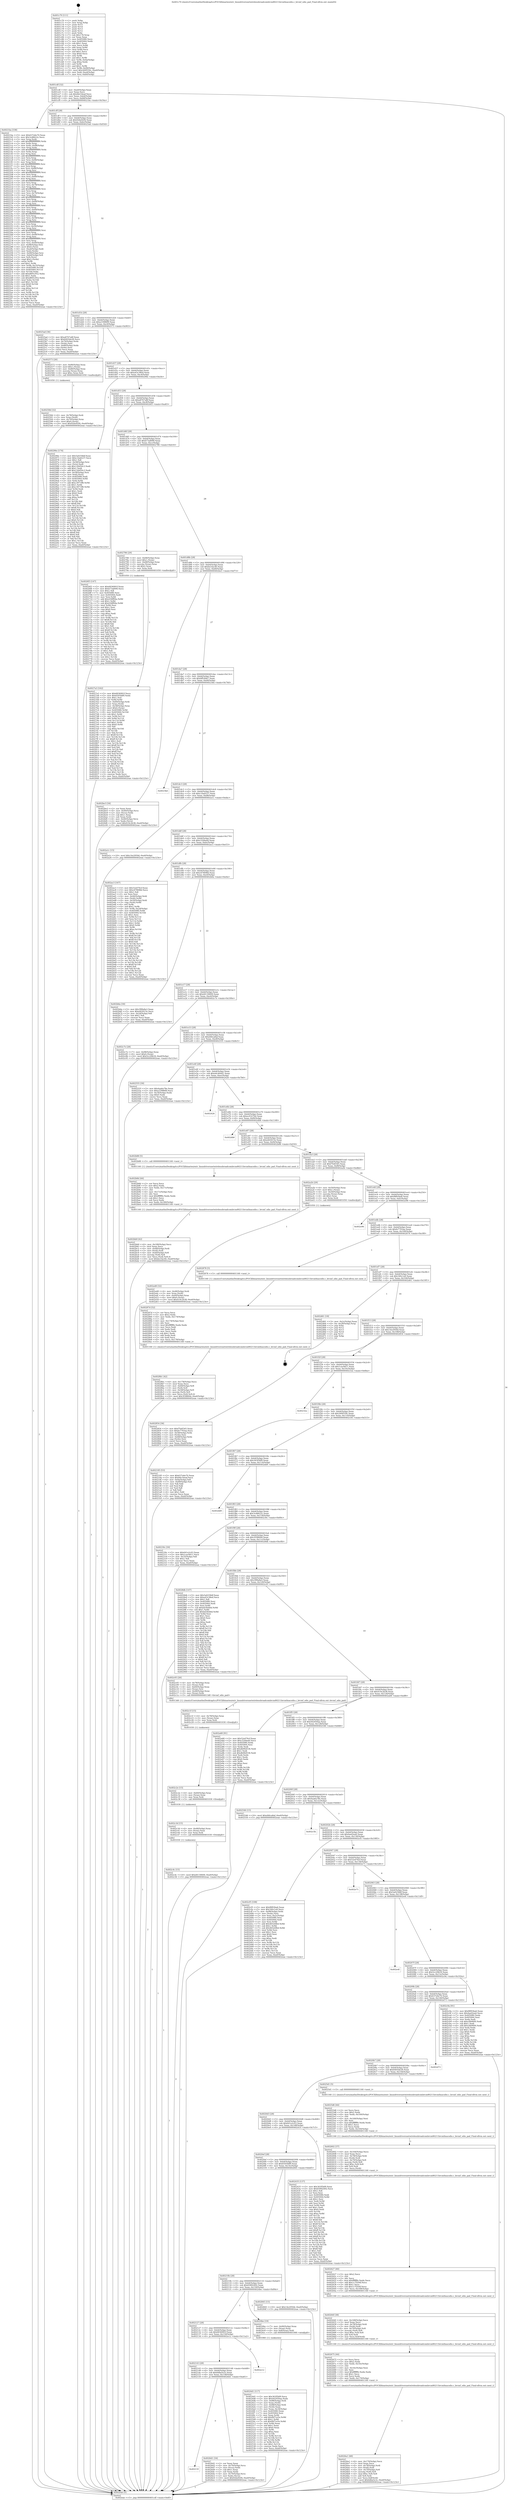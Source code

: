 digraph "0x401c70" {
  label = "0x401c70 (/mnt/c/Users/mathe/Desktop/tcc/POCII/binaries/extr_linuxdriversnetwirelessbroadcombrcm80211brcmfmacsdio.c_brcmf_sdio_pad_Final-ollvm.out::main(0))"
  labelloc = "t"
  node[shape=record]

  Entry [label="",width=0.3,height=0.3,shape=circle,fillcolor=black,style=filled]
  "0x401cdf" [label="{
     0x401cdf [32]\l
     | [instrs]\l
     &nbsp;&nbsp;0x401cdf \<+6\>: mov -0xa0(%rbp),%eax\l
     &nbsp;&nbsp;0x401ce5 \<+2\>: mov %eax,%ecx\l
     &nbsp;&nbsp;0x401ce7 \<+6\>: sub $0x8dc54eaf,%ecx\l
     &nbsp;&nbsp;0x401ced \<+6\>: mov %eax,-0xb4(%rbp)\l
     &nbsp;&nbsp;0x401cf3 \<+6\>: mov %ecx,-0xb8(%rbp)\l
     &nbsp;&nbsp;0x401cf9 \<+6\>: je 00000000004021ba \<main+0x54a\>\l
  }"]
  "0x4021ba" [label="{
     0x4021ba [338]\l
     | [instrs]\l
     &nbsp;&nbsp;0x4021ba \<+5\>: mov $0x637e6e70,%eax\l
     &nbsp;&nbsp;0x4021bf \<+5\>: mov $0x3cd8622c,%ecx\l
     &nbsp;&nbsp;0x4021c4 \<+3\>: mov %rsp,%rdx\l
     &nbsp;&nbsp;0x4021c7 \<+4\>: add $0xfffffffffffffff0,%rdx\l
     &nbsp;&nbsp;0x4021cb \<+3\>: mov %rdx,%rsp\l
     &nbsp;&nbsp;0x4021ce \<+7\>: mov %rdx,-0x98(%rbp)\l
     &nbsp;&nbsp;0x4021d5 \<+3\>: mov %rsp,%rdx\l
     &nbsp;&nbsp;0x4021d8 \<+4\>: add $0xfffffffffffffff0,%rdx\l
     &nbsp;&nbsp;0x4021dc \<+3\>: mov %rdx,%rsp\l
     &nbsp;&nbsp;0x4021df \<+3\>: mov %rsp,%rsi\l
     &nbsp;&nbsp;0x4021e2 \<+4\>: add $0xfffffffffffffff0,%rsi\l
     &nbsp;&nbsp;0x4021e6 \<+3\>: mov %rsi,%rsp\l
     &nbsp;&nbsp;0x4021e9 \<+7\>: mov %rsi,-0x90(%rbp)\l
     &nbsp;&nbsp;0x4021f0 \<+3\>: mov %rsp,%rsi\l
     &nbsp;&nbsp;0x4021f3 \<+4\>: add $0xfffffffffffffff0,%rsi\l
     &nbsp;&nbsp;0x4021f7 \<+3\>: mov %rsi,%rsp\l
     &nbsp;&nbsp;0x4021fa \<+7\>: mov %rsi,-0x88(%rbp)\l
     &nbsp;&nbsp;0x402201 \<+3\>: mov %rsp,%rsi\l
     &nbsp;&nbsp;0x402204 \<+4\>: add $0xfffffffffffffff0,%rsi\l
     &nbsp;&nbsp;0x402208 \<+3\>: mov %rsi,%rsp\l
     &nbsp;&nbsp;0x40220b \<+4\>: mov %rsi,-0x80(%rbp)\l
     &nbsp;&nbsp;0x40220f \<+3\>: mov %rsp,%rsi\l
     &nbsp;&nbsp;0x402212 \<+4\>: add $0xfffffffffffffff0,%rsi\l
     &nbsp;&nbsp;0x402216 \<+3\>: mov %rsi,%rsp\l
     &nbsp;&nbsp;0x402219 \<+4\>: mov %rsi,-0x78(%rbp)\l
     &nbsp;&nbsp;0x40221d \<+3\>: mov %rsp,%rsi\l
     &nbsp;&nbsp;0x402220 \<+4\>: add $0xfffffffffffffff0,%rsi\l
     &nbsp;&nbsp;0x402224 \<+3\>: mov %rsi,%rsp\l
     &nbsp;&nbsp;0x402227 \<+4\>: mov %rsi,-0x70(%rbp)\l
     &nbsp;&nbsp;0x40222b \<+3\>: mov %rsp,%rsi\l
     &nbsp;&nbsp;0x40222e \<+4\>: add $0xfffffffffffffff0,%rsi\l
     &nbsp;&nbsp;0x402232 \<+3\>: mov %rsi,%rsp\l
     &nbsp;&nbsp;0x402235 \<+4\>: mov %rsi,-0x68(%rbp)\l
     &nbsp;&nbsp;0x402239 \<+3\>: mov %rsp,%rsi\l
     &nbsp;&nbsp;0x40223c \<+4\>: add $0xfffffffffffffff0,%rsi\l
     &nbsp;&nbsp;0x402240 \<+3\>: mov %rsi,%rsp\l
     &nbsp;&nbsp;0x402243 \<+4\>: mov %rsi,-0x60(%rbp)\l
     &nbsp;&nbsp;0x402247 \<+3\>: mov %rsp,%rsi\l
     &nbsp;&nbsp;0x40224a \<+4\>: add $0xfffffffffffffff0,%rsi\l
     &nbsp;&nbsp;0x40224e \<+3\>: mov %rsi,%rsp\l
     &nbsp;&nbsp;0x402251 \<+4\>: mov %rsi,-0x58(%rbp)\l
     &nbsp;&nbsp;0x402255 \<+3\>: mov %rsp,%rsi\l
     &nbsp;&nbsp;0x402258 \<+4\>: add $0xfffffffffffffff0,%rsi\l
     &nbsp;&nbsp;0x40225c \<+3\>: mov %rsi,%rsp\l
     &nbsp;&nbsp;0x40225f \<+4\>: mov %rsi,-0x50(%rbp)\l
     &nbsp;&nbsp;0x402263 \<+3\>: mov %rsp,%rsi\l
     &nbsp;&nbsp;0x402266 \<+4\>: add $0xfffffffffffffff0,%rsi\l
     &nbsp;&nbsp;0x40226a \<+3\>: mov %rsi,%rsp\l
     &nbsp;&nbsp;0x40226d \<+4\>: mov %rsi,-0x48(%rbp)\l
     &nbsp;&nbsp;0x402271 \<+3\>: mov %rsp,%rsi\l
     &nbsp;&nbsp;0x402274 \<+4\>: add $0xfffffffffffffff0,%rsi\l
     &nbsp;&nbsp;0x402278 \<+3\>: mov %rsi,%rsp\l
     &nbsp;&nbsp;0x40227b \<+4\>: mov %rsi,-0x40(%rbp)\l
     &nbsp;&nbsp;0x40227f \<+7\>: mov -0x98(%rbp),%rsi\l
     &nbsp;&nbsp;0x402286 \<+6\>: movl $0x0,(%rsi)\l
     &nbsp;&nbsp;0x40228c \<+6\>: mov -0xa4(%rbp),%edi\l
     &nbsp;&nbsp;0x402292 \<+2\>: mov %edi,(%rdx)\l
     &nbsp;&nbsp;0x402294 \<+7\>: mov -0x90(%rbp),%rsi\l
     &nbsp;&nbsp;0x40229b \<+7\>: mov -0xb0(%rbp),%r8\l
     &nbsp;&nbsp;0x4022a2 \<+3\>: mov %r8,(%rsi)\l
     &nbsp;&nbsp;0x4022a5 \<+3\>: cmpl $0x2,(%rdx)\l
     &nbsp;&nbsp;0x4022a8 \<+4\>: setne %r9b\l
     &nbsp;&nbsp;0x4022ac \<+4\>: and $0x1,%r9b\l
     &nbsp;&nbsp;0x4022b0 \<+4\>: mov %r9b,-0x35(%rbp)\l
     &nbsp;&nbsp;0x4022b4 \<+8\>: mov 0x405080,%r10d\l
     &nbsp;&nbsp;0x4022bc \<+8\>: mov 0x405064,%r11d\l
     &nbsp;&nbsp;0x4022c4 \<+3\>: mov %r10d,%ebx\l
     &nbsp;&nbsp;0x4022c7 \<+6\>: add $0xd895c952,%ebx\l
     &nbsp;&nbsp;0x4022cd \<+3\>: sub $0x1,%ebx\l
     &nbsp;&nbsp;0x4022d0 \<+6\>: sub $0xd895c952,%ebx\l
     &nbsp;&nbsp;0x4022d6 \<+4\>: imul %ebx,%r10d\l
     &nbsp;&nbsp;0x4022da \<+4\>: and $0x1,%r10d\l
     &nbsp;&nbsp;0x4022de \<+4\>: cmp $0x0,%r10d\l
     &nbsp;&nbsp;0x4022e2 \<+4\>: sete %r9b\l
     &nbsp;&nbsp;0x4022e6 \<+4\>: cmp $0xa,%r11d\l
     &nbsp;&nbsp;0x4022ea \<+4\>: setl %r14b\l
     &nbsp;&nbsp;0x4022ee \<+3\>: mov %r9b,%r15b\l
     &nbsp;&nbsp;0x4022f1 \<+3\>: and %r14b,%r15b\l
     &nbsp;&nbsp;0x4022f4 \<+3\>: xor %r14b,%r9b\l
     &nbsp;&nbsp;0x4022f7 \<+3\>: or %r9b,%r15b\l
     &nbsp;&nbsp;0x4022fa \<+4\>: test $0x1,%r15b\l
     &nbsp;&nbsp;0x4022fe \<+3\>: cmovne %ecx,%eax\l
     &nbsp;&nbsp;0x402301 \<+6\>: mov %eax,-0xa0(%rbp)\l
     &nbsp;&nbsp;0x402307 \<+5\>: jmp 0000000000402eae \<main+0x123e\>\l
  }"]
  "0x401cff" [label="{
     0x401cff [28]\l
     | [instrs]\l
     &nbsp;&nbsp;0x401cff \<+5\>: jmp 0000000000401d04 \<main+0x94\>\l
     &nbsp;&nbsp;0x401d04 \<+6\>: mov -0xb4(%rbp),%eax\l
     &nbsp;&nbsp;0x401d0a \<+5\>: sub $0x92be92f4,%eax\l
     &nbsp;&nbsp;0x401d0f \<+6\>: mov %eax,-0xbc(%rbp)\l
     &nbsp;&nbsp;0x401d15 \<+6\>: je 00000000004025ad \<main+0x93d\>\l
  }"]
  Exit [label="",width=0.3,height=0.3,shape=circle,fillcolor=black,style=filled,peripheries=2]
  "0x4025ad" [label="{
     0x4025ad [36]\l
     | [instrs]\l
     &nbsp;&nbsp;0x4025ad \<+5\>: mov $0xa8767a8f,%eax\l
     &nbsp;&nbsp;0x4025b2 \<+5\>: mov $0x6405de28,%ecx\l
     &nbsp;&nbsp;0x4025b7 \<+4\>: mov -0x70(%rbp),%rdx\l
     &nbsp;&nbsp;0x4025bb \<+2\>: mov (%rdx),%esi\l
     &nbsp;&nbsp;0x4025bd \<+4\>: mov -0x80(%rbp),%rdx\l
     &nbsp;&nbsp;0x4025c1 \<+2\>: cmp (%rdx),%esi\l
     &nbsp;&nbsp;0x4025c3 \<+3\>: cmovl %ecx,%eax\l
     &nbsp;&nbsp;0x4025c6 \<+6\>: mov %eax,-0xa0(%rbp)\l
     &nbsp;&nbsp;0x4025cc \<+5\>: jmp 0000000000402eae \<main+0x123e\>\l
  }"]
  "0x401d1b" [label="{
     0x401d1b [28]\l
     | [instrs]\l
     &nbsp;&nbsp;0x401d1b \<+5\>: jmp 0000000000401d20 \<main+0xb0\>\l
     &nbsp;&nbsp;0x401d20 \<+6\>: mov -0xb4(%rbp),%eax\l
     &nbsp;&nbsp;0x401d26 \<+5\>: sub $0xa33986f9,%eax\l
     &nbsp;&nbsp;0x401d2b \<+6\>: mov %eax,-0xc0(%rbp)\l
     &nbsp;&nbsp;0x401d31 \<+6\>: je 0000000000402573 \<main+0x903\>\l
  }"]
  "0x402c4c" [label="{
     0x402c4c [15]\l
     | [instrs]\l
     &nbsp;&nbsp;0x402c4c \<+10\>: movl $0xd4130609,-0xa0(%rbp)\l
     &nbsp;&nbsp;0x402c56 \<+5\>: jmp 0000000000402eae \<main+0x123e\>\l
  }"]
  "0x402573" [label="{
     0x402573 [26]\l
     | [instrs]\l
     &nbsp;&nbsp;0x402573 \<+4\>: mov -0x80(%rbp),%rax\l
     &nbsp;&nbsp;0x402577 \<+6\>: movl $0x1,(%rax)\l
     &nbsp;&nbsp;0x40257d \<+4\>: mov -0x80(%rbp),%rax\l
     &nbsp;&nbsp;0x402581 \<+3\>: movslq (%rax),%rax\l
     &nbsp;&nbsp;0x402584 \<+4\>: imul $0xc,%rax,%rdi\l
     &nbsp;&nbsp;0x402588 \<+5\>: call 0000000000401050 \<malloc@plt\>\l
     | [calls]\l
     &nbsp;&nbsp;0x401050 \{1\} (unknown)\l
  }"]
  "0x401d37" [label="{
     0x401d37 [28]\l
     | [instrs]\l
     &nbsp;&nbsp;0x401d37 \<+5\>: jmp 0000000000401d3c \<main+0xcc\>\l
     &nbsp;&nbsp;0x401d3c \<+6\>: mov -0xb4(%rbp),%eax\l
     &nbsp;&nbsp;0x401d42 \<+5\>: sub $0xa43c38ed,%eax\l
     &nbsp;&nbsp;0x401d47 \<+6\>: mov %eax,-0xc4(%rbp)\l
     &nbsp;&nbsp;0x401d4d \<+6\>: je 000000000040296e \<main+0xcfe\>\l
  }"]
  "0x402c3d" [label="{
     0x402c3d [15]\l
     | [instrs]\l
     &nbsp;&nbsp;0x402c3d \<+4\>: mov -0x48(%rbp),%rax\l
     &nbsp;&nbsp;0x402c41 \<+3\>: mov (%rax),%rax\l
     &nbsp;&nbsp;0x402c44 \<+3\>: mov %rax,%rdi\l
     &nbsp;&nbsp;0x402c47 \<+5\>: call 0000000000401030 \<free@plt\>\l
     | [calls]\l
     &nbsp;&nbsp;0x401030 \{1\} (unknown)\l
  }"]
  "0x40296e" [label="{
     0x40296e [174]\l
     | [instrs]\l
     &nbsp;&nbsp;0x40296e \<+5\>: mov $0x5a0258df,%eax\l
     &nbsp;&nbsp;0x402973 \<+5\>: mov $0xc1ba0237,%ecx\l
     &nbsp;&nbsp;0x402978 \<+2\>: mov $0x1,%dl\l
     &nbsp;&nbsp;0x40297a \<+4\>: mov -0x58(%rbp),%rsi\l
     &nbsp;&nbsp;0x40297e \<+2\>: mov (%rsi),%edi\l
     &nbsp;&nbsp;0x402980 \<+6\>: sub $0x126d50c3,%edi\l
     &nbsp;&nbsp;0x402986 \<+3\>: add $0x1,%edi\l
     &nbsp;&nbsp;0x402989 \<+6\>: add $0x126d50c3,%edi\l
     &nbsp;&nbsp;0x40298f \<+4\>: mov -0x58(%rbp),%rsi\l
     &nbsp;&nbsp;0x402993 \<+2\>: mov %edi,(%rsi)\l
     &nbsp;&nbsp;0x402995 \<+7\>: mov 0x405080,%edi\l
     &nbsp;&nbsp;0x40299c \<+8\>: mov 0x405064,%r8d\l
     &nbsp;&nbsp;0x4029a4 \<+3\>: mov %edi,%r9d\l
     &nbsp;&nbsp;0x4029a7 \<+7\>: add $0xc3971ff0,%r9d\l
     &nbsp;&nbsp;0x4029ae \<+4\>: sub $0x1,%r9d\l
     &nbsp;&nbsp;0x4029b2 \<+7\>: sub $0xc3971ff0,%r9d\l
     &nbsp;&nbsp;0x4029b9 \<+4\>: imul %r9d,%edi\l
     &nbsp;&nbsp;0x4029bd \<+3\>: and $0x1,%edi\l
     &nbsp;&nbsp;0x4029c0 \<+3\>: cmp $0x0,%edi\l
     &nbsp;&nbsp;0x4029c3 \<+4\>: sete %r10b\l
     &nbsp;&nbsp;0x4029c7 \<+4\>: cmp $0xa,%r8d\l
     &nbsp;&nbsp;0x4029cb \<+4\>: setl %r11b\l
     &nbsp;&nbsp;0x4029cf \<+3\>: mov %r10b,%bl\l
     &nbsp;&nbsp;0x4029d2 \<+3\>: xor $0xff,%bl\l
     &nbsp;&nbsp;0x4029d5 \<+3\>: mov %r11b,%r14b\l
     &nbsp;&nbsp;0x4029d8 \<+4\>: xor $0xff,%r14b\l
     &nbsp;&nbsp;0x4029dc \<+3\>: xor $0x0,%dl\l
     &nbsp;&nbsp;0x4029df \<+3\>: mov %bl,%r15b\l
     &nbsp;&nbsp;0x4029e2 \<+4\>: and $0x0,%r15b\l
     &nbsp;&nbsp;0x4029e6 \<+3\>: and %dl,%r10b\l
     &nbsp;&nbsp;0x4029e9 \<+3\>: mov %r14b,%r12b\l
     &nbsp;&nbsp;0x4029ec \<+4\>: and $0x0,%r12b\l
     &nbsp;&nbsp;0x4029f0 \<+3\>: and %dl,%r11b\l
     &nbsp;&nbsp;0x4029f3 \<+3\>: or %r10b,%r15b\l
     &nbsp;&nbsp;0x4029f6 \<+3\>: or %r11b,%r12b\l
     &nbsp;&nbsp;0x4029f9 \<+3\>: xor %r12b,%r15b\l
     &nbsp;&nbsp;0x4029fc \<+3\>: or %r14b,%bl\l
     &nbsp;&nbsp;0x4029ff \<+3\>: xor $0xff,%bl\l
     &nbsp;&nbsp;0x402a02 \<+3\>: or $0x0,%dl\l
     &nbsp;&nbsp;0x402a05 \<+2\>: and %dl,%bl\l
     &nbsp;&nbsp;0x402a07 \<+3\>: or %bl,%r15b\l
     &nbsp;&nbsp;0x402a0a \<+4\>: test $0x1,%r15b\l
     &nbsp;&nbsp;0x402a0e \<+3\>: cmovne %ecx,%eax\l
     &nbsp;&nbsp;0x402a11 \<+6\>: mov %eax,-0xa0(%rbp)\l
     &nbsp;&nbsp;0x402a17 \<+5\>: jmp 0000000000402eae \<main+0x123e\>\l
  }"]
  "0x401d53" [label="{
     0x401d53 [28]\l
     | [instrs]\l
     &nbsp;&nbsp;0x401d53 \<+5\>: jmp 0000000000401d58 \<main+0xe8\>\l
     &nbsp;&nbsp;0x401d58 \<+6\>: mov -0xb4(%rbp),%eax\l
     &nbsp;&nbsp;0x401d5e \<+5\>: sub $0xa8767a8f,%eax\l
     &nbsp;&nbsp;0x401d63 \<+6\>: mov %eax,-0xc8(%rbp)\l
     &nbsp;&nbsp;0x401d69 \<+6\>: je 00000000004026f3 \<main+0xa83\>\l
  }"]
  "0x402c2e" [label="{
     0x402c2e [15]\l
     | [instrs]\l
     &nbsp;&nbsp;0x402c2e \<+4\>: mov -0x60(%rbp),%rax\l
     &nbsp;&nbsp;0x402c32 \<+3\>: mov (%rax),%rax\l
     &nbsp;&nbsp;0x402c35 \<+3\>: mov %rax,%rdi\l
     &nbsp;&nbsp;0x402c38 \<+5\>: call 0000000000401030 \<free@plt\>\l
     | [calls]\l
     &nbsp;&nbsp;0x401030 \{1\} (unknown)\l
  }"]
  "0x4026f3" [label="{
     0x4026f3 [147]\l
     | [instrs]\l
     &nbsp;&nbsp;0x4026f3 \<+5\>: mov $0x6836991f,%eax\l
     &nbsp;&nbsp;0x4026f8 \<+5\>: mov $0xb73af090,%ecx\l
     &nbsp;&nbsp;0x4026fd \<+2\>: mov $0x1,%dl\l
     &nbsp;&nbsp;0x4026ff \<+7\>: mov 0x405080,%esi\l
     &nbsp;&nbsp;0x402706 \<+7\>: mov 0x405064,%edi\l
     &nbsp;&nbsp;0x40270d \<+3\>: mov %esi,%r8d\l
     &nbsp;&nbsp;0x402710 \<+7\>: add $0x436ff94a,%r8d\l
     &nbsp;&nbsp;0x402717 \<+4\>: sub $0x1,%r8d\l
     &nbsp;&nbsp;0x40271b \<+7\>: sub $0x436ff94a,%r8d\l
     &nbsp;&nbsp;0x402722 \<+4\>: imul %r8d,%esi\l
     &nbsp;&nbsp;0x402726 \<+3\>: and $0x1,%esi\l
     &nbsp;&nbsp;0x402729 \<+3\>: cmp $0x0,%esi\l
     &nbsp;&nbsp;0x40272c \<+4\>: sete %r9b\l
     &nbsp;&nbsp;0x402730 \<+3\>: cmp $0xa,%edi\l
     &nbsp;&nbsp;0x402733 \<+4\>: setl %r10b\l
     &nbsp;&nbsp;0x402737 \<+3\>: mov %r9b,%r11b\l
     &nbsp;&nbsp;0x40273a \<+4\>: xor $0xff,%r11b\l
     &nbsp;&nbsp;0x40273e \<+3\>: mov %r10b,%bl\l
     &nbsp;&nbsp;0x402741 \<+3\>: xor $0xff,%bl\l
     &nbsp;&nbsp;0x402744 \<+3\>: xor $0x1,%dl\l
     &nbsp;&nbsp;0x402747 \<+3\>: mov %r11b,%r14b\l
     &nbsp;&nbsp;0x40274a \<+4\>: and $0xff,%r14b\l
     &nbsp;&nbsp;0x40274e \<+3\>: and %dl,%r9b\l
     &nbsp;&nbsp;0x402751 \<+3\>: mov %bl,%r15b\l
     &nbsp;&nbsp;0x402754 \<+4\>: and $0xff,%r15b\l
     &nbsp;&nbsp;0x402758 \<+3\>: and %dl,%r10b\l
     &nbsp;&nbsp;0x40275b \<+3\>: or %r9b,%r14b\l
     &nbsp;&nbsp;0x40275e \<+3\>: or %r10b,%r15b\l
     &nbsp;&nbsp;0x402761 \<+3\>: xor %r15b,%r14b\l
     &nbsp;&nbsp;0x402764 \<+3\>: or %bl,%r11b\l
     &nbsp;&nbsp;0x402767 \<+4\>: xor $0xff,%r11b\l
     &nbsp;&nbsp;0x40276b \<+3\>: or $0x1,%dl\l
     &nbsp;&nbsp;0x40276e \<+3\>: and %dl,%r11b\l
     &nbsp;&nbsp;0x402771 \<+3\>: or %r11b,%r14b\l
     &nbsp;&nbsp;0x402774 \<+4\>: test $0x1,%r14b\l
     &nbsp;&nbsp;0x402778 \<+3\>: cmovne %ecx,%eax\l
     &nbsp;&nbsp;0x40277b \<+6\>: mov %eax,-0xa0(%rbp)\l
     &nbsp;&nbsp;0x402781 \<+5\>: jmp 0000000000402eae \<main+0x123e\>\l
  }"]
  "0x401d6f" [label="{
     0x401d6f [28]\l
     | [instrs]\l
     &nbsp;&nbsp;0x401d6f \<+5\>: jmp 0000000000401d74 \<main+0x104\>\l
     &nbsp;&nbsp;0x401d74 \<+6\>: mov -0xb4(%rbp),%eax\l
     &nbsp;&nbsp;0x401d7a \<+5\>: sub $0xb73af090,%eax\l
     &nbsp;&nbsp;0x401d7f \<+6\>: mov %eax,-0xcc(%rbp)\l
     &nbsp;&nbsp;0x401d85 \<+6\>: je 0000000000402786 \<main+0xb16\>\l
  }"]
  "0x402c1f" [label="{
     0x402c1f [15]\l
     | [instrs]\l
     &nbsp;&nbsp;0x402c1f \<+4\>: mov -0x78(%rbp),%rax\l
     &nbsp;&nbsp;0x402c23 \<+3\>: mov (%rax),%rax\l
     &nbsp;&nbsp;0x402c26 \<+3\>: mov %rax,%rdi\l
     &nbsp;&nbsp;0x402c29 \<+5\>: call 0000000000401030 \<free@plt\>\l
     | [calls]\l
     &nbsp;&nbsp;0x401030 \{1\} (unknown)\l
  }"]
  "0x402786" [label="{
     0x402786 [29]\l
     | [instrs]\l
     &nbsp;&nbsp;0x402786 \<+4\>: mov -0x68(%rbp),%rax\l
     &nbsp;&nbsp;0x40278a \<+6\>: movl $0x1,(%rax)\l
     &nbsp;&nbsp;0x402790 \<+4\>: mov -0x68(%rbp),%rax\l
     &nbsp;&nbsp;0x402794 \<+3\>: movslq (%rax),%rax\l
     &nbsp;&nbsp;0x402797 \<+4\>: shl $0x2,%rax\l
     &nbsp;&nbsp;0x40279b \<+3\>: mov %rax,%rdi\l
     &nbsp;&nbsp;0x40279e \<+5\>: call 0000000000401050 \<malloc@plt\>\l
     | [calls]\l
     &nbsp;&nbsp;0x401050 \{1\} (unknown)\l
  }"]
  "0x401d8b" [label="{
     0x401d8b [28]\l
     | [instrs]\l
     &nbsp;&nbsp;0x401d8b \<+5\>: jmp 0000000000401d90 \<main+0x120\>\l
     &nbsp;&nbsp;0x401d90 \<+6\>: mov -0xb4(%rbp),%eax\l
     &nbsp;&nbsp;0x401d96 \<+5\>: sub $0xbe1fac40,%eax\l
     &nbsp;&nbsp;0x401d9b \<+6\>: mov %eax,-0xd0(%rbp)\l
     &nbsp;&nbsp;0x401da1 \<+6\>: je 0000000000402be3 \<main+0xf73\>\l
  }"]
  "0x402bb9" [label="{
     0x402bb9 [42]\l
     | [instrs]\l
     &nbsp;&nbsp;0x402bb9 \<+6\>: mov -0x180(%rbp),%ecx\l
     &nbsp;&nbsp;0x402bbf \<+3\>: imul %eax,%ecx\l
     &nbsp;&nbsp;0x402bc2 \<+4\>: mov -0x48(%rbp),%rdi\l
     &nbsp;&nbsp;0x402bc6 \<+3\>: mov (%rdi),%rdi\l
     &nbsp;&nbsp;0x402bc9 \<+4\>: mov -0x40(%rbp),%r8\l
     &nbsp;&nbsp;0x402bcd \<+3\>: movslq (%r8),%r8\l
     &nbsp;&nbsp;0x402bd0 \<+4\>: mov %ecx,(%rdi,%r8,4)\l
     &nbsp;&nbsp;0x402bd4 \<+10\>: movl $0xbe1fac40,-0xa0(%rbp)\l
     &nbsp;&nbsp;0x402bde \<+5\>: jmp 0000000000402eae \<main+0x123e\>\l
  }"]
  "0x402be3" [label="{
     0x402be3 [34]\l
     | [instrs]\l
     &nbsp;&nbsp;0x402be3 \<+2\>: xor %eax,%eax\l
     &nbsp;&nbsp;0x402be5 \<+4\>: mov -0x40(%rbp),%rcx\l
     &nbsp;&nbsp;0x402be9 \<+2\>: mov (%rcx),%edx\l
     &nbsp;&nbsp;0x402beb \<+3\>: sub $0x1,%eax\l
     &nbsp;&nbsp;0x402bee \<+2\>: sub %eax,%edx\l
     &nbsp;&nbsp;0x402bf0 \<+4\>: mov -0x40(%rbp),%rcx\l
     &nbsp;&nbsp;0x402bf4 \<+2\>: mov %edx,(%rcx)\l
     &nbsp;&nbsp;0x402bf6 \<+10\>: movl $0x419c2b38,-0xa0(%rbp)\l
     &nbsp;&nbsp;0x402c00 \<+5\>: jmp 0000000000402eae \<main+0x123e\>\l
  }"]
  "0x401da7" [label="{
     0x401da7 [28]\l
     | [instrs]\l
     &nbsp;&nbsp;0x401da7 \<+5\>: jmp 0000000000401dac \<main+0x13c\>\l
     &nbsp;&nbsp;0x401dac \<+6\>: mov -0xb4(%rbp),%eax\l
     &nbsp;&nbsp;0x401db2 \<+5\>: sub $0xbff24bb7,%eax\l
     &nbsp;&nbsp;0x401db7 \<+6\>: mov %eax,-0xd4(%rbp)\l
     &nbsp;&nbsp;0x401dbd \<+6\>: je 00000000004023bd \<main+0x74d\>\l
  }"]
  "0x402b8d" [label="{
     0x402b8d [44]\l
     | [instrs]\l
     &nbsp;&nbsp;0x402b8d \<+2\>: xor %ecx,%ecx\l
     &nbsp;&nbsp;0x402b8f \<+5\>: mov $0x2,%edx\l
     &nbsp;&nbsp;0x402b94 \<+6\>: mov %edx,-0x17c(%rbp)\l
     &nbsp;&nbsp;0x402b9a \<+1\>: cltd\l
     &nbsp;&nbsp;0x402b9b \<+6\>: mov -0x17c(%rbp),%esi\l
     &nbsp;&nbsp;0x402ba1 \<+2\>: idiv %esi\l
     &nbsp;&nbsp;0x402ba3 \<+6\>: imul $0xfffffffe,%edx,%edx\l
     &nbsp;&nbsp;0x402ba9 \<+3\>: sub $0x1,%ecx\l
     &nbsp;&nbsp;0x402bac \<+2\>: sub %ecx,%edx\l
     &nbsp;&nbsp;0x402bae \<+6\>: mov %edx,-0x180(%rbp)\l
     &nbsp;&nbsp;0x402bb4 \<+5\>: call 0000000000401160 \<next_i\>\l
     | [calls]\l
     &nbsp;&nbsp;0x401160 \{1\} (/mnt/c/Users/mathe/Desktop/tcc/POCII/binaries/extr_linuxdriversnetwirelessbroadcombrcm80211brcmfmacsdio.c_brcmf_sdio_pad_Final-ollvm.out::next_i)\l
  }"]
  "0x4023bd" [label="{
     0x4023bd\l
  }", style=dashed]
  "0x401dc3" [label="{
     0x401dc3 [28]\l
     | [instrs]\l
     &nbsp;&nbsp;0x401dc3 \<+5\>: jmp 0000000000401dc8 \<main+0x158\>\l
     &nbsp;&nbsp;0x401dc8 \<+6\>: mov -0xb4(%rbp),%eax\l
     &nbsp;&nbsp;0x401dce \<+5\>: sub $0xc1ba0237,%eax\l
     &nbsp;&nbsp;0x401dd3 \<+6\>: mov %eax,-0xd8(%rbp)\l
     &nbsp;&nbsp;0x401dd9 \<+6\>: je 0000000000402a1c \<main+0xdac\>\l
  }"]
  "0x402a48" [label="{
     0x402a48 [32]\l
     | [instrs]\l
     &nbsp;&nbsp;0x402a48 \<+4\>: mov -0x48(%rbp),%rdi\l
     &nbsp;&nbsp;0x402a4c \<+3\>: mov %rax,(%rdi)\l
     &nbsp;&nbsp;0x402a4f \<+4\>: mov -0x40(%rbp),%rax\l
     &nbsp;&nbsp;0x402a53 \<+6\>: movl $0x0,(%rax)\l
     &nbsp;&nbsp;0x402a59 \<+10\>: movl $0x419c2b38,-0xa0(%rbp)\l
     &nbsp;&nbsp;0x402a63 \<+5\>: jmp 0000000000402eae \<main+0x123e\>\l
  }"]
  "0x402a1c" [label="{
     0x402a1c [15]\l
     | [instrs]\l
     &nbsp;&nbsp;0x402a1c \<+10\>: movl $0x14e2950d,-0xa0(%rbp)\l
     &nbsp;&nbsp;0x402a26 \<+5\>: jmp 0000000000402eae \<main+0x123e\>\l
  }"]
  "0x401ddf" [label="{
     0x401ddf [28]\l
     | [instrs]\l
     &nbsp;&nbsp;0x401ddf \<+5\>: jmp 0000000000401de4 \<main+0x174\>\l
     &nbsp;&nbsp;0x401de4 \<+6\>: mov -0xb4(%rbp),%eax\l
     &nbsp;&nbsp;0x401dea \<+5\>: sub $0xc52fda4d,%eax\l
     &nbsp;&nbsp;0x401def \<+6\>: mov %eax,-0xdc(%rbp)\l
     &nbsp;&nbsp;0x401df5 \<+6\>: je 0000000000402ac3 \<main+0xe53\>\l
  }"]
  "0x4028b1" [label="{
     0x4028b1 [42]\l
     | [instrs]\l
     &nbsp;&nbsp;0x4028b1 \<+6\>: mov -0x178(%rbp),%ecx\l
     &nbsp;&nbsp;0x4028b7 \<+3\>: imul %eax,%ecx\l
     &nbsp;&nbsp;0x4028ba \<+4\>: mov -0x60(%rbp),%r8\l
     &nbsp;&nbsp;0x4028be \<+3\>: mov (%r8),%r8\l
     &nbsp;&nbsp;0x4028c1 \<+4\>: mov -0x58(%rbp),%r9\l
     &nbsp;&nbsp;0x4028c5 \<+3\>: movslq (%r9),%r9\l
     &nbsp;&nbsp;0x4028c8 \<+4\>: mov %ecx,(%r8,%r9,4)\l
     &nbsp;&nbsp;0x4028cc \<+10\>: movl $0x3f3f800d,-0xa0(%rbp)\l
     &nbsp;&nbsp;0x4028d6 \<+5\>: jmp 0000000000402eae \<main+0x123e\>\l
  }"]
  "0x402ac3" [label="{
     0x402ac3 [167]\l
     | [instrs]\l
     &nbsp;&nbsp;0x402ac3 \<+5\>: mov $0x52e076cf,%eax\l
     &nbsp;&nbsp;0x402ac8 \<+5\>: mov $0xc67f698d,%ecx\l
     &nbsp;&nbsp;0x402acd \<+2\>: mov $0x1,%dl\l
     &nbsp;&nbsp;0x402acf \<+2\>: xor %esi,%esi\l
     &nbsp;&nbsp;0x402ad1 \<+4\>: mov -0x40(%rbp),%rdi\l
     &nbsp;&nbsp;0x402ad5 \<+3\>: mov (%rdi),%r8d\l
     &nbsp;&nbsp;0x402ad8 \<+4\>: mov -0x50(%rbp),%rdi\l
     &nbsp;&nbsp;0x402adc \<+3\>: cmp (%rdi),%r8d\l
     &nbsp;&nbsp;0x402adf \<+4\>: setl %r9b\l
     &nbsp;&nbsp;0x402ae3 \<+4\>: and $0x1,%r9b\l
     &nbsp;&nbsp;0x402ae7 \<+4\>: mov %r9b,-0x2d(%rbp)\l
     &nbsp;&nbsp;0x402aeb \<+8\>: mov 0x405080,%r8d\l
     &nbsp;&nbsp;0x402af3 \<+8\>: mov 0x405064,%r10d\l
     &nbsp;&nbsp;0x402afb \<+3\>: sub $0x1,%esi\l
     &nbsp;&nbsp;0x402afe \<+3\>: mov %r8d,%r11d\l
     &nbsp;&nbsp;0x402b01 \<+3\>: add %esi,%r11d\l
     &nbsp;&nbsp;0x402b04 \<+4\>: imul %r11d,%r8d\l
     &nbsp;&nbsp;0x402b08 \<+4\>: and $0x1,%r8d\l
     &nbsp;&nbsp;0x402b0c \<+4\>: cmp $0x0,%r8d\l
     &nbsp;&nbsp;0x402b10 \<+4\>: sete %r9b\l
     &nbsp;&nbsp;0x402b14 \<+4\>: cmp $0xa,%r10d\l
     &nbsp;&nbsp;0x402b18 \<+3\>: setl %bl\l
     &nbsp;&nbsp;0x402b1b \<+3\>: mov %r9b,%r14b\l
     &nbsp;&nbsp;0x402b1e \<+4\>: xor $0xff,%r14b\l
     &nbsp;&nbsp;0x402b22 \<+3\>: mov %bl,%r15b\l
     &nbsp;&nbsp;0x402b25 \<+4\>: xor $0xff,%r15b\l
     &nbsp;&nbsp;0x402b29 \<+3\>: xor $0x0,%dl\l
     &nbsp;&nbsp;0x402b2c \<+3\>: mov %r14b,%r12b\l
     &nbsp;&nbsp;0x402b2f \<+4\>: and $0x0,%r12b\l
     &nbsp;&nbsp;0x402b33 \<+3\>: and %dl,%r9b\l
     &nbsp;&nbsp;0x402b36 \<+3\>: mov %r15b,%r13b\l
     &nbsp;&nbsp;0x402b39 \<+4\>: and $0x0,%r13b\l
     &nbsp;&nbsp;0x402b3d \<+2\>: and %dl,%bl\l
     &nbsp;&nbsp;0x402b3f \<+3\>: or %r9b,%r12b\l
     &nbsp;&nbsp;0x402b42 \<+3\>: or %bl,%r13b\l
     &nbsp;&nbsp;0x402b45 \<+3\>: xor %r13b,%r12b\l
     &nbsp;&nbsp;0x402b48 \<+3\>: or %r15b,%r14b\l
     &nbsp;&nbsp;0x402b4b \<+4\>: xor $0xff,%r14b\l
     &nbsp;&nbsp;0x402b4f \<+3\>: or $0x0,%dl\l
     &nbsp;&nbsp;0x402b52 \<+3\>: and %dl,%r14b\l
     &nbsp;&nbsp;0x402b55 \<+3\>: or %r14b,%r12b\l
     &nbsp;&nbsp;0x402b58 \<+4\>: test $0x1,%r12b\l
     &nbsp;&nbsp;0x402b5c \<+3\>: cmovne %ecx,%eax\l
     &nbsp;&nbsp;0x402b5f \<+6\>: mov %eax,-0xa0(%rbp)\l
     &nbsp;&nbsp;0x402b65 \<+5\>: jmp 0000000000402eae \<main+0x123e\>\l
  }"]
  "0x401dfb" [label="{
     0x401dfb [28]\l
     | [instrs]\l
     &nbsp;&nbsp;0x401dfb \<+5\>: jmp 0000000000401e00 \<main+0x190\>\l
     &nbsp;&nbsp;0x401e00 \<+6\>: mov -0xb4(%rbp),%eax\l
     &nbsp;&nbsp;0x401e06 \<+5\>: sub $0xc67f698d,%eax\l
     &nbsp;&nbsp;0x401e0b \<+6\>: mov %eax,-0xe0(%rbp)\l
     &nbsp;&nbsp;0x401e11 \<+6\>: je 0000000000402b6a \<main+0xefa\>\l
  }"]
  "0x40287d" [label="{
     0x40287d [52]\l
     | [instrs]\l
     &nbsp;&nbsp;0x40287d \<+2\>: xor %ecx,%ecx\l
     &nbsp;&nbsp;0x40287f \<+5\>: mov $0x2,%edx\l
     &nbsp;&nbsp;0x402884 \<+6\>: mov %edx,-0x174(%rbp)\l
     &nbsp;&nbsp;0x40288a \<+1\>: cltd\l
     &nbsp;&nbsp;0x40288b \<+6\>: mov -0x174(%rbp),%esi\l
     &nbsp;&nbsp;0x402891 \<+2\>: idiv %esi\l
     &nbsp;&nbsp;0x402893 \<+6\>: imul $0xfffffffe,%edx,%edx\l
     &nbsp;&nbsp;0x402899 \<+2\>: mov %ecx,%edi\l
     &nbsp;&nbsp;0x40289b \<+2\>: sub %edx,%edi\l
     &nbsp;&nbsp;0x40289d \<+2\>: mov %ecx,%edx\l
     &nbsp;&nbsp;0x40289f \<+3\>: sub $0x1,%edx\l
     &nbsp;&nbsp;0x4028a2 \<+2\>: add %edx,%edi\l
     &nbsp;&nbsp;0x4028a4 \<+2\>: sub %edi,%ecx\l
     &nbsp;&nbsp;0x4028a6 \<+6\>: mov %ecx,-0x178(%rbp)\l
     &nbsp;&nbsp;0x4028ac \<+5\>: call 0000000000401160 \<next_i\>\l
     | [calls]\l
     &nbsp;&nbsp;0x401160 \{1\} (/mnt/c/Users/mathe/Desktop/tcc/POCII/binaries/extr_linuxdriversnetwirelessbroadcombrcm80211brcmfmacsdio.c_brcmf_sdio_pad_Final-ollvm.out::next_i)\l
  }"]
  "0x402b6a" [label="{
     0x402b6a [30]\l
     | [instrs]\l
     &nbsp;&nbsp;0x402b6a \<+5\>: mov $0x3f9fa8a3,%eax\l
     &nbsp;&nbsp;0x402b6f \<+5\>: mov $0xefd3015e,%ecx\l
     &nbsp;&nbsp;0x402b74 \<+3\>: mov -0x2d(%rbp),%dl\l
     &nbsp;&nbsp;0x402b77 \<+3\>: test $0x1,%dl\l
     &nbsp;&nbsp;0x402b7a \<+3\>: cmovne %ecx,%eax\l
     &nbsp;&nbsp;0x402b7d \<+6\>: mov %eax,-0xa0(%rbp)\l
     &nbsp;&nbsp;0x402b83 \<+5\>: jmp 0000000000402eae \<main+0x123e\>\l
  }"]
  "0x401e17" [label="{
     0x401e17 [28]\l
     | [instrs]\l
     &nbsp;&nbsp;0x401e17 \<+5\>: jmp 0000000000401e1c \<main+0x1ac\>\l
     &nbsp;&nbsp;0x401e1c \<+6\>: mov -0xb4(%rbp),%eax\l
     &nbsp;&nbsp;0x401e22 \<+5\>: sub $0xd4130609,%eax\l
     &nbsp;&nbsp;0x401e27 \<+6\>: mov %eax,-0xe4(%rbp)\l
     &nbsp;&nbsp;0x401e2d \<+6\>: je 0000000000402c7e \<main+0x100e\>\l
  }"]
  "0x4027a3" [label="{
     0x4027a3 [162]\l
     | [instrs]\l
     &nbsp;&nbsp;0x4027a3 \<+5\>: mov $0x6836991f,%ecx\l
     &nbsp;&nbsp;0x4027a8 \<+5\>: mov $0x6505fdf9,%edx\l
     &nbsp;&nbsp;0x4027ad \<+3\>: mov $0x1,%sil\l
     &nbsp;&nbsp;0x4027b0 \<+3\>: xor %r8d,%r8d\l
     &nbsp;&nbsp;0x4027b3 \<+4\>: mov -0x60(%rbp),%rdi\l
     &nbsp;&nbsp;0x4027b7 \<+3\>: mov %rax,(%rdi)\l
     &nbsp;&nbsp;0x4027ba \<+4\>: mov -0x58(%rbp),%rax\l
     &nbsp;&nbsp;0x4027be \<+6\>: movl $0x0,(%rax)\l
     &nbsp;&nbsp;0x4027c4 \<+8\>: mov 0x405080,%r9d\l
     &nbsp;&nbsp;0x4027cc \<+8\>: mov 0x405064,%r10d\l
     &nbsp;&nbsp;0x4027d4 \<+4\>: sub $0x1,%r8d\l
     &nbsp;&nbsp;0x4027d8 \<+3\>: mov %r9d,%r11d\l
     &nbsp;&nbsp;0x4027db \<+3\>: add %r8d,%r11d\l
     &nbsp;&nbsp;0x4027de \<+4\>: imul %r11d,%r9d\l
     &nbsp;&nbsp;0x4027e2 \<+4\>: and $0x1,%r9d\l
     &nbsp;&nbsp;0x4027e6 \<+4\>: cmp $0x0,%r9d\l
     &nbsp;&nbsp;0x4027ea \<+3\>: sete %bl\l
     &nbsp;&nbsp;0x4027ed \<+4\>: cmp $0xa,%r10d\l
     &nbsp;&nbsp;0x4027f1 \<+4\>: setl %r14b\l
     &nbsp;&nbsp;0x4027f5 \<+3\>: mov %bl,%r15b\l
     &nbsp;&nbsp;0x4027f8 \<+4\>: xor $0xff,%r15b\l
     &nbsp;&nbsp;0x4027fc \<+3\>: mov %r14b,%r12b\l
     &nbsp;&nbsp;0x4027ff \<+4\>: xor $0xff,%r12b\l
     &nbsp;&nbsp;0x402803 \<+4\>: xor $0x1,%sil\l
     &nbsp;&nbsp;0x402807 \<+3\>: mov %r15b,%r13b\l
     &nbsp;&nbsp;0x40280a \<+4\>: and $0xff,%r13b\l
     &nbsp;&nbsp;0x40280e \<+3\>: and %sil,%bl\l
     &nbsp;&nbsp;0x402811 \<+3\>: mov %r12b,%al\l
     &nbsp;&nbsp;0x402814 \<+2\>: and $0xff,%al\l
     &nbsp;&nbsp;0x402816 \<+3\>: and %sil,%r14b\l
     &nbsp;&nbsp;0x402819 \<+3\>: or %bl,%r13b\l
     &nbsp;&nbsp;0x40281c \<+3\>: or %r14b,%al\l
     &nbsp;&nbsp;0x40281f \<+3\>: xor %al,%r13b\l
     &nbsp;&nbsp;0x402822 \<+3\>: or %r12b,%r15b\l
     &nbsp;&nbsp;0x402825 \<+4\>: xor $0xff,%r15b\l
     &nbsp;&nbsp;0x402829 \<+4\>: or $0x1,%sil\l
     &nbsp;&nbsp;0x40282d \<+3\>: and %sil,%r15b\l
     &nbsp;&nbsp;0x402830 \<+3\>: or %r15b,%r13b\l
     &nbsp;&nbsp;0x402833 \<+4\>: test $0x1,%r13b\l
     &nbsp;&nbsp;0x402837 \<+3\>: cmovne %edx,%ecx\l
     &nbsp;&nbsp;0x40283a \<+6\>: mov %ecx,-0xa0(%rbp)\l
     &nbsp;&nbsp;0x402840 \<+5\>: jmp 0000000000402eae \<main+0x123e\>\l
  }"]
  "0x402c7e" [label="{
     0x402c7e [28]\l
     | [instrs]\l
     &nbsp;&nbsp;0x402c7e \<+7\>: mov -0x98(%rbp),%rax\l
     &nbsp;&nbsp;0x402c85 \<+6\>: movl $0x0,(%rax)\l
     &nbsp;&nbsp;0x402c8b \<+10\>: movl $0x5cc29b18,-0xa0(%rbp)\l
     &nbsp;&nbsp;0x402c95 \<+5\>: jmp 0000000000402eae \<main+0x123e\>\l
  }"]
  "0x401e33" [label="{
     0x401e33 [28]\l
     | [instrs]\l
     &nbsp;&nbsp;0x401e33 \<+5\>: jmp 0000000000401e38 \<main+0x1c8\>\l
     &nbsp;&nbsp;0x401e38 \<+6\>: mov -0xb4(%rbp),%eax\l
     &nbsp;&nbsp;0x401e3e \<+5\>: sub $0xd46ca8af,%eax\l
     &nbsp;&nbsp;0x401e43 \<+6\>: mov %eax,-0xe8(%rbp)\l
     &nbsp;&nbsp;0x401e49 \<+6\>: je 0000000000402555 \<main+0x8e5\>\l
  }"]
  "0x40215f" [label="{
     0x40215f\l
  }", style=dashed]
  "0x402555" [label="{
     0x402555 [30]\l
     | [instrs]\l
     &nbsp;&nbsp;0x402555 \<+5\>: mov $0x4aa6a78e,%eax\l
     &nbsp;&nbsp;0x40255a \<+5\>: mov $0xa33986f9,%ecx\l
     &nbsp;&nbsp;0x40255f \<+3\>: mov -0x34(%rbp),%edx\l
     &nbsp;&nbsp;0x402562 \<+3\>: cmp $0x0,%edx\l
     &nbsp;&nbsp;0x402565 \<+3\>: cmove %ecx,%eax\l
     &nbsp;&nbsp;0x402568 \<+6\>: mov %eax,-0xa0(%rbp)\l
     &nbsp;&nbsp;0x40256e \<+5\>: jmp 0000000000402eae \<main+0x123e\>\l
  }"]
  "0x401e4f" [label="{
     0x401e4f [28]\l
     | [instrs]\l
     &nbsp;&nbsp;0x401e4f \<+5\>: jmp 0000000000401e54 \<main+0x1e4\>\l
     &nbsp;&nbsp;0x401e54 \<+6\>: mov -0xb4(%rbp),%eax\l
     &nbsp;&nbsp;0x401e5a \<+5\>: sub $0xe6c464d1,%eax\l
     &nbsp;&nbsp;0x401e5f \<+6\>: mov %eax,-0xec(%rbp)\l
     &nbsp;&nbsp;0x401e65 \<+6\>: je 0000000000402426 \<main+0x7b6\>\l
  }"]
  "0x4026d1" [label="{
     0x4026d1 [34]\l
     | [instrs]\l
     &nbsp;&nbsp;0x4026d1 \<+2\>: xor %eax,%eax\l
     &nbsp;&nbsp;0x4026d3 \<+4\>: mov -0x70(%rbp),%rcx\l
     &nbsp;&nbsp;0x4026d7 \<+2\>: mov (%rcx),%edx\l
     &nbsp;&nbsp;0x4026d9 \<+3\>: sub $0x1,%eax\l
     &nbsp;&nbsp;0x4026dc \<+2\>: sub %eax,%edx\l
     &nbsp;&nbsp;0x4026de \<+4\>: mov -0x70(%rbp),%rcx\l
     &nbsp;&nbsp;0x4026e2 \<+2\>: mov %edx,(%rcx)\l
     &nbsp;&nbsp;0x4026e4 \<+10\>: movl $0x92be92f4,-0xa0(%rbp)\l
     &nbsp;&nbsp;0x4026ee \<+5\>: jmp 0000000000402eae \<main+0x123e\>\l
  }"]
  "0x402426" [label="{
     0x402426\l
  }", style=dashed]
  "0x401e6b" [label="{
     0x401e6b [28]\l
     | [instrs]\l
     &nbsp;&nbsp;0x401e6b \<+5\>: jmp 0000000000401e70 \<main+0x200\>\l
     &nbsp;&nbsp;0x401e70 \<+6\>: mov -0xb4(%rbp),%eax\l
     &nbsp;&nbsp;0x401e76 \<+5\>: sub $0xec0327b4,%eax\l
     &nbsp;&nbsp;0x401e7b \<+6\>: mov %eax,-0xf0(%rbp)\l
     &nbsp;&nbsp;0x401e81 \<+6\>: je 0000000000402db8 \<main+0x1148\>\l
  }"]
  "0x402143" [label="{
     0x402143 [28]\l
     | [instrs]\l
     &nbsp;&nbsp;0x402143 \<+5\>: jmp 0000000000402148 \<main+0x4d8\>\l
     &nbsp;&nbsp;0x402148 \<+6\>: mov -0xb4(%rbp),%eax\l
     &nbsp;&nbsp;0x40214e \<+5\>: sub $0x6dba5e3c,%eax\l
     &nbsp;&nbsp;0x402153 \<+6\>: mov %eax,-0x158(%rbp)\l
     &nbsp;&nbsp;0x402159 \<+6\>: je 00000000004026d1 \<main+0xa61\>\l
  }"]
  "0x402db8" [label="{
     0x402db8\l
  }", style=dashed]
  "0x401e87" [label="{
     0x401e87 [28]\l
     | [instrs]\l
     &nbsp;&nbsp;0x401e87 \<+5\>: jmp 0000000000401e8c \<main+0x21c\>\l
     &nbsp;&nbsp;0x401e8c \<+6\>: mov -0xb4(%rbp),%eax\l
     &nbsp;&nbsp;0x401e92 \<+5\>: sub $0xefd3015e,%eax\l
     &nbsp;&nbsp;0x401e97 \<+6\>: mov %eax,-0xf4(%rbp)\l
     &nbsp;&nbsp;0x401e9d \<+6\>: je 0000000000402b88 \<main+0xf18\>\l
  }"]
  "0x402e12" [label="{
     0x402e12\l
  }", style=dashed]
  "0x402b88" [label="{
     0x402b88 [5]\l
     | [instrs]\l
     &nbsp;&nbsp;0x402b88 \<+5\>: call 0000000000401160 \<next_i\>\l
     | [calls]\l
     &nbsp;&nbsp;0x401160 \{1\} (/mnt/c/Users/mathe/Desktop/tcc/POCII/binaries/extr_linuxdriversnetwirelessbroadcombrcm80211brcmfmacsdio.c_brcmf_sdio_pad_Final-ollvm.out::next_i)\l
  }"]
  "0x401ea3" [label="{
     0x401ea3 [28]\l
     | [instrs]\l
     &nbsp;&nbsp;0x401ea3 \<+5\>: jmp 0000000000401ea8 \<main+0x238\>\l
     &nbsp;&nbsp;0x401ea8 \<+6\>: mov -0xb4(%rbp),%eax\l
     &nbsp;&nbsp;0x401eae \<+5\>: sub $0xf7b4f345,%eax\l
     &nbsp;&nbsp;0x401eb3 \<+6\>: mov %eax,-0xf8(%rbp)\l
     &nbsp;&nbsp;0x401eb9 \<+6\>: je 0000000000402a2b \<main+0xdbb\>\l
  }"]
  "0x4026a1" [label="{
     0x4026a1 [48]\l
     | [instrs]\l
     &nbsp;&nbsp;0x4026a1 \<+6\>: mov -0x170(%rbp),%ecx\l
     &nbsp;&nbsp;0x4026a7 \<+3\>: imul %eax,%ecx\l
     &nbsp;&nbsp;0x4026aa \<+4\>: mov -0x78(%rbp),%rdi\l
     &nbsp;&nbsp;0x4026ae \<+3\>: mov (%rdi),%rdi\l
     &nbsp;&nbsp;0x4026b1 \<+4\>: mov -0x70(%rbp),%r8\l
     &nbsp;&nbsp;0x4026b5 \<+3\>: movslq (%r8),%r8\l
     &nbsp;&nbsp;0x4026b8 \<+4\>: imul $0xc,%r8,%r8\l
     &nbsp;&nbsp;0x4026bc \<+3\>: add %r8,%rdi\l
     &nbsp;&nbsp;0x4026bf \<+3\>: mov %ecx,0x8(%rdi)\l
     &nbsp;&nbsp;0x4026c2 \<+10\>: movl $0x6dba5e3c,-0xa0(%rbp)\l
     &nbsp;&nbsp;0x4026cc \<+5\>: jmp 0000000000402eae \<main+0x123e\>\l
  }"]
  "0x402a2b" [label="{
     0x402a2b [29]\l
     | [instrs]\l
     &nbsp;&nbsp;0x402a2b \<+4\>: mov -0x50(%rbp),%rax\l
     &nbsp;&nbsp;0x402a2f \<+6\>: movl $0x1,(%rax)\l
     &nbsp;&nbsp;0x402a35 \<+4\>: mov -0x50(%rbp),%rax\l
     &nbsp;&nbsp;0x402a39 \<+3\>: movslq (%rax),%rax\l
     &nbsp;&nbsp;0x402a3c \<+4\>: shl $0x2,%rax\l
     &nbsp;&nbsp;0x402a40 \<+3\>: mov %rax,%rdi\l
     &nbsp;&nbsp;0x402a43 \<+5\>: call 0000000000401050 \<malloc@plt\>\l
     | [calls]\l
     &nbsp;&nbsp;0x401050 \{1\} (unknown)\l
  }"]
  "0x401ebf" [label="{
     0x401ebf [28]\l
     | [instrs]\l
     &nbsp;&nbsp;0x401ebf \<+5\>: jmp 0000000000401ec4 \<main+0x254\>\l
     &nbsp;&nbsp;0x401ec4 \<+6\>: mov -0xb4(%rbp),%eax\l
     &nbsp;&nbsp;0x401eca \<+5\>: sub $0xf8f93ba6,%eax\l
     &nbsp;&nbsp;0x401ecf \<+6\>: mov %eax,-0xfc(%rbp)\l
     &nbsp;&nbsp;0x401ed5 \<+6\>: je 0000000000402e96 \<main+0x1226\>\l
  }"]
  "0x402675" [label="{
     0x402675 [44]\l
     | [instrs]\l
     &nbsp;&nbsp;0x402675 \<+2\>: xor %ecx,%ecx\l
     &nbsp;&nbsp;0x402677 \<+5\>: mov $0x2,%edx\l
     &nbsp;&nbsp;0x40267c \<+6\>: mov %edx,-0x16c(%rbp)\l
     &nbsp;&nbsp;0x402682 \<+1\>: cltd\l
     &nbsp;&nbsp;0x402683 \<+6\>: mov -0x16c(%rbp),%esi\l
     &nbsp;&nbsp;0x402689 \<+2\>: idiv %esi\l
     &nbsp;&nbsp;0x40268b \<+6\>: imul $0xfffffffe,%edx,%edx\l
     &nbsp;&nbsp;0x402691 \<+3\>: sub $0x1,%ecx\l
     &nbsp;&nbsp;0x402694 \<+2\>: sub %ecx,%edx\l
     &nbsp;&nbsp;0x402696 \<+6\>: mov %edx,-0x170(%rbp)\l
     &nbsp;&nbsp;0x40269c \<+5\>: call 0000000000401160 \<next_i\>\l
     | [calls]\l
     &nbsp;&nbsp;0x401160 \{1\} (/mnt/c/Users/mathe/Desktop/tcc/POCII/binaries/extr_linuxdriversnetwirelessbroadcombrcm80211brcmfmacsdio.c_brcmf_sdio_pad_Final-ollvm.out::next_i)\l
  }"]
  "0x402e96" [label="{
     0x402e96\l
  }", style=dashed]
  "0x401edb" [label="{
     0x401edb [28]\l
     | [instrs]\l
     &nbsp;&nbsp;0x401edb \<+5\>: jmp 0000000000401ee0 \<main+0x270\>\l
     &nbsp;&nbsp;0x401ee0 \<+6\>: mov -0xb4(%rbp),%eax\l
     &nbsp;&nbsp;0x401ee6 \<+5\>: sub $0xfe7793aa,%eax\l
     &nbsp;&nbsp;0x401eeb \<+6\>: mov %eax,-0x100(%rbp)\l
     &nbsp;&nbsp;0x401ef1 \<+6\>: je 0000000000402878 \<main+0xc08\>\l
  }"]
  "0x40264f" [label="{
     0x40264f [38]\l
     | [instrs]\l
     &nbsp;&nbsp;0x40264f \<+6\>: mov -0x168(%rbp),%ecx\l
     &nbsp;&nbsp;0x402655 \<+3\>: imul %eax,%ecx\l
     &nbsp;&nbsp;0x402658 \<+4\>: mov -0x78(%rbp),%rdi\l
     &nbsp;&nbsp;0x40265c \<+3\>: mov (%rdi),%rdi\l
     &nbsp;&nbsp;0x40265f \<+4\>: mov -0x70(%rbp),%r8\l
     &nbsp;&nbsp;0x402663 \<+3\>: movslq (%r8),%r8\l
     &nbsp;&nbsp;0x402666 \<+4\>: imul $0xc,%r8,%r8\l
     &nbsp;&nbsp;0x40266a \<+3\>: add %r8,%rdi\l
     &nbsp;&nbsp;0x40266d \<+3\>: mov %ecx,0x4(%rdi)\l
     &nbsp;&nbsp;0x402670 \<+5\>: call 0000000000401160 \<next_i\>\l
     | [calls]\l
     &nbsp;&nbsp;0x401160 \{1\} (/mnt/c/Users/mathe/Desktop/tcc/POCII/binaries/extr_linuxdriversnetwirelessbroadcombrcm80211brcmfmacsdio.c_brcmf_sdio_pad_Final-ollvm.out::next_i)\l
  }"]
  "0x402878" [label="{
     0x402878 [5]\l
     | [instrs]\l
     &nbsp;&nbsp;0x402878 \<+5\>: call 0000000000401160 \<next_i\>\l
     | [calls]\l
     &nbsp;&nbsp;0x401160 \{1\} (/mnt/c/Users/mathe/Desktop/tcc/POCII/binaries/extr_linuxdriversnetwirelessbroadcombrcm80211brcmfmacsdio.c_brcmf_sdio_pad_Final-ollvm.out::next_i)\l
  }"]
  "0x401ef7" [label="{
     0x401ef7 [28]\l
     | [instrs]\l
     &nbsp;&nbsp;0x401ef7 \<+5\>: jmp 0000000000401efc \<main+0x28c\>\l
     &nbsp;&nbsp;0x401efc \<+6\>: mov -0xb4(%rbp),%eax\l
     &nbsp;&nbsp;0x401f02 \<+5\>: sub $0x340c1a9,%eax\l
     &nbsp;&nbsp;0x401f07 \<+6\>: mov %eax,-0x104(%rbp)\l
     &nbsp;&nbsp;0x401f0d \<+6\>: je 0000000000402d61 \<main+0x10f1\>\l
  }"]
  "0x402627" [label="{
     0x402627 [40]\l
     | [instrs]\l
     &nbsp;&nbsp;0x402627 \<+5\>: mov $0x2,%ecx\l
     &nbsp;&nbsp;0x40262c \<+1\>: cltd\l
     &nbsp;&nbsp;0x40262d \<+2\>: idiv %ecx\l
     &nbsp;&nbsp;0x40262f \<+6\>: imul $0xfffffffe,%edx,%ecx\l
     &nbsp;&nbsp;0x402635 \<+6\>: add $0x1c7f204f,%ecx\l
     &nbsp;&nbsp;0x40263b \<+3\>: add $0x1,%ecx\l
     &nbsp;&nbsp;0x40263e \<+6\>: sub $0x1c7f204f,%ecx\l
     &nbsp;&nbsp;0x402644 \<+6\>: mov %ecx,-0x168(%rbp)\l
     &nbsp;&nbsp;0x40264a \<+5\>: call 0000000000401160 \<next_i\>\l
     | [calls]\l
     &nbsp;&nbsp;0x401160 \{1\} (/mnt/c/Users/mathe/Desktop/tcc/POCII/binaries/extr_linuxdriversnetwirelessbroadcombrcm80211brcmfmacsdio.c_brcmf_sdio_pad_Final-ollvm.out::next_i)\l
  }"]
  "0x402d61" [label="{
     0x402d61 [18]\l
     | [instrs]\l
     &nbsp;&nbsp;0x402d61 \<+3\>: mov -0x2c(%rbp),%eax\l
     &nbsp;&nbsp;0x402d64 \<+4\>: lea -0x28(%rbp),%rsp\l
     &nbsp;&nbsp;0x402d68 \<+1\>: pop %rbx\l
     &nbsp;&nbsp;0x402d69 \<+2\>: pop %r12\l
     &nbsp;&nbsp;0x402d6b \<+2\>: pop %r13\l
     &nbsp;&nbsp;0x402d6d \<+2\>: pop %r14\l
     &nbsp;&nbsp;0x402d6f \<+2\>: pop %r15\l
     &nbsp;&nbsp;0x402d71 \<+1\>: pop %rbp\l
     &nbsp;&nbsp;0x402d72 \<+1\>: ret\l
  }"]
  "0x401f13" [label="{
     0x401f13 [28]\l
     | [instrs]\l
     &nbsp;&nbsp;0x401f13 \<+5\>: jmp 0000000000401f18 \<main+0x2a8\>\l
     &nbsp;&nbsp;0x401f18 \<+6\>: mov -0xb4(%rbp),%eax\l
     &nbsp;&nbsp;0x401f1e \<+5\>: sub $0x14e2950d,%eax\l
     &nbsp;&nbsp;0x401f23 \<+6\>: mov %eax,-0x108(%rbp)\l
     &nbsp;&nbsp;0x401f29 \<+6\>: je 0000000000402854 \<main+0xbe4\>\l
  }"]
  "0x402602" [label="{
     0x402602 [37]\l
     | [instrs]\l
     &nbsp;&nbsp;0x402602 \<+6\>: mov -0x164(%rbp),%ecx\l
     &nbsp;&nbsp;0x402608 \<+3\>: imul %eax,%ecx\l
     &nbsp;&nbsp;0x40260b \<+4\>: mov -0x78(%rbp),%rdi\l
     &nbsp;&nbsp;0x40260f \<+3\>: mov (%rdi),%rdi\l
     &nbsp;&nbsp;0x402612 \<+4\>: mov -0x70(%rbp),%r8\l
     &nbsp;&nbsp;0x402616 \<+3\>: movslq (%r8),%r8\l
     &nbsp;&nbsp;0x402619 \<+4\>: imul $0xc,%r8,%r8\l
     &nbsp;&nbsp;0x40261d \<+3\>: add %r8,%rdi\l
     &nbsp;&nbsp;0x402620 \<+2\>: mov %ecx,(%rdi)\l
     &nbsp;&nbsp;0x402622 \<+5\>: call 0000000000401160 \<next_i\>\l
     | [calls]\l
     &nbsp;&nbsp;0x401160 \{1\} (/mnt/c/Users/mathe/Desktop/tcc/POCII/binaries/extr_linuxdriversnetwirelessbroadcombrcm80211brcmfmacsdio.c_brcmf_sdio_pad_Final-ollvm.out::next_i)\l
  }"]
  "0x402854" [label="{
     0x402854 [36]\l
     | [instrs]\l
     &nbsp;&nbsp;0x402854 \<+5\>: mov $0xf7b4f345,%eax\l
     &nbsp;&nbsp;0x402859 \<+5\>: mov $0xfe7793aa,%ecx\l
     &nbsp;&nbsp;0x40285e \<+4\>: mov -0x58(%rbp),%rdx\l
     &nbsp;&nbsp;0x402862 \<+2\>: mov (%rdx),%esi\l
     &nbsp;&nbsp;0x402864 \<+4\>: mov -0x68(%rbp),%rdx\l
     &nbsp;&nbsp;0x402868 \<+2\>: cmp (%rdx),%esi\l
     &nbsp;&nbsp;0x40286a \<+3\>: cmovl %ecx,%eax\l
     &nbsp;&nbsp;0x40286d \<+6\>: mov %eax,-0xa0(%rbp)\l
     &nbsp;&nbsp;0x402873 \<+5\>: jmp 0000000000402eae \<main+0x123e\>\l
  }"]
  "0x401f2f" [label="{
     0x401f2f [28]\l
     | [instrs]\l
     &nbsp;&nbsp;0x401f2f \<+5\>: jmp 0000000000401f34 \<main+0x2c4\>\l
     &nbsp;&nbsp;0x401f34 \<+6\>: mov -0xb4(%rbp),%eax\l
     &nbsp;&nbsp;0x401f3a \<+5\>: sub $0x1cac9d11,%eax\l
     &nbsp;&nbsp;0x401f3f \<+6\>: mov %eax,-0x10c(%rbp)\l
     &nbsp;&nbsp;0x401f45 \<+6\>: je 000000000040232a \<main+0x6ba\>\l
  }"]
  "0x4025d6" [label="{
     0x4025d6 [44]\l
     | [instrs]\l
     &nbsp;&nbsp;0x4025d6 \<+2\>: xor %ecx,%ecx\l
     &nbsp;&nbsp;0x4025d8 \<+5\>: mov $0x2,%edx\l
     &nbsp;&nbsp;0x4025dd \<+6\>: mov %edx,-0x160(%rbp)\l
     &nbsp;&nbsp;0x4025e3 \<+1\>: cltd\l
     &nbsp;&nbsp;0x4025e4 \<+6\>: mov -0x160(%rbp),%esi\l
     &nbsp;&nbsp;0x4025ea \<+2\>: idiv %esi\l
     &nbsp;&nbsp;0x4025ec \<+6\>: imul $0xfffffffe,%edx,%edx\l
     &nbsp;&nbsp;0x4025f2 \<+3\>: sub $0x1,%ecx\l
     &nbsp;&nbsp;0x4025f5 \<+2\>: sub %ecx,%edx\l
     &nbsp;&nbsp;0x4025f7 \<+6\>: mov %edx,-0x164(%rbp)\l
     &nbsp;&nbsp;0x4025fd \<+5\>: call 0000000000401160 \<next_i\>\l
     | [calls]\l
     &nbsp;&nbsp;0x401160 \{1\} (/mnt/c/Users/mathe/Desktop/tcc/POCII/binaries/extr_linuxdriversnetwirelessbroadcombrcm80211brcmfmacsdio.c_brcmf_sdio_pad_Final-ollvm.out::next_i)\l
  }"]
  "0x40232a" [label="{
     0x40232a\l
  }", style=dashed]
  "0x401f4b" [label="{
     0x401f4b [28]\l
     | [instrs]\l
     &nbsp;&nbsp;0x401f4b \<+5\>: jmp 0000000000401f50 \<main+0x2e0\>\l
     &nbsp;&nbsp;0x401f50 \<+6\>: mov -0xb4(%rbp),%eax\l
     &nbsp;&nbsp;0x401f56 \<+5\>: sub $0x260f559c,%eax\l
     &nbsp;&nbsp;0x401f5b \<+6\>: mov %eax,-0x110(%rbp)\l
     &nbsp;&nbsp;0x401f61 \<+6\>: je 0000000000402185 \<main+0x515\>\l
  }"]
  "0x40258d" [label="{
     0x40258d [32]\l
     | [instrs]\l
     &nbsp;&nbsp;0x40258d \<+4\>: mov -0x78(%rbp),%rdi\l
     &nbsp;&nbsp;0x402591 \<+3\>: mov %rax,(%rdi)\l
     &nbsp;&nbsp;0x402594 \<+4\>: mov -0x70(%rbp),%rax\l
     &nbsp;&nbsp;0x402598 \<+6\>: movl $0x0,(%rax)\l
     &nbsp;&nbsp;0x40259e \<+10\>: movl $0x92be92f4,-0xa0(%rbp)\l
     &nbsp;&nbsp;0x4025a8 \<+5\>: jmp 0000000000402eae \<main+0x123e\>\l
  }"]
  "0x402185" [label="{
     0x402185 [53]\l
     | [instrs]\l
     &nbsp;&nbsp;0x402185 \<+5\>: mov $0x637e6e70,%eax\l
     &nbsp;&nbsp;0x40218a \<+5\>: mov $0x8dc54eaf,%ecx\l
     &nbsp;&nbsp;0x40218f \<+6\>: mov -0x9a(%rbp),%dl\l
     &nbsp;&nbsp;0x402195 \<+7\>: mov -0x99(%rbp),%sil\l
     &nbsp;&nbsp;0x40219c \<+3\>: mov %dl,%dil\l
     &nbsp;&nbsp;0x40219f \<+3\>: and %sil,%dil\l
     &nbsp;&nbsp;0x4021a2 \<+3\>: xor %sil,%dl\l
     &nbsp;&nbsp;0x4021a5 \<+3\>: or %dl,%dil\l
     &nbsp;&nbsp;0x4021a8 \<+4\>: test $0x1,%dil\l
     &nbsp;&nbsp;0x4021ac \<+3\>: cmovne %ecx,%eax\l
     &nbsp;&nbsp;0x4021af \<+6\>: mov %eax,-0xa0(%rbp)\l
     &nbsp;&nbsp;0x4021b5 \<+5\>: jmp 0000000000402eae \<main+0x123e\>\l
  }"]
  "0x401f67" [label="{
     0x401f67 [28]\l
     | [instrs]\l
     &nbsp;&nbsp;0x401f67 \<+5\>: jmp 0000000000401f6c \<main+0x2fc\>\l
     &nbsp;&nbsp;0x401f6c \<+6\>: mov -0xb4(%rbp),%eax\l
     &nbsp;&nbsp;0x401f72 \<+5\>: sub $0x363f5bf9,%eax\l
     &nbsp;&nbsp;0x401f77 \<+6\>: mov %eax,-0x114(%rbp)\l
     &nbsp;&nbsp;0x401f7d \<+6\>: je 0000000000402dd9 \<main+0x1169\>\l
  }"]
  "0x402eae" [label="{
     0x402eae [5]\l
     | [instrs]\l
     &nbsp;&nbsp;0x402eae \<+5\>: jmp 0000000000401cdf \<main+0x6f\>\l
  }"]
  "0x401c70" [label="{
     0x401c70 [111]\l
     | [instrs]\l
     &nbsp;&nbsp;0x401c70 \<+1\>: push %rbp\l
     &nbsp;&nbsp;0x401c71 \<+3\>: mov %rsp,%rbp\l
     &nbsp;&nbsp;0x401c74 \<+2\>: push %r15\l
     &nbsp;&nbsp;0x401c76 \<+2\>: push %r14\l
     &nbsp;&nbsp;0x401c78 \<+2\>: push %r13\l
     &nbsp;&nbsp;0x401c7a \<+2\>: push %r12\l
     &nbsp;&nbsp;0x401c7c \<+1\>: push %rbx\l
     &nbsp;&nbsp;0x401c7d \<+7\>: sub $0x178,%rsp\l
     &nbsp;&nbsp;0x401c84 \<+2\>: xor %eax,%eax\l
     &nbsp;&nbsp;0x401c86 \<+7\>: mov 0x405080,%ecx\l
     &nbsp;&nbsp;0x401c8d \<+7\>: mov 0x405064,%edx\l
     &nbsp;&nbsp;0x401c94 \<+3\>: sub $0x1,%eax\l
     &nbsp;&nbsp;0x401c97 \<+3\>: mov %ecx,%r8d\l
     &nbsp;&nbsp;0x401c9a \<+3\>: add %eax,%r8d\l
     &nbsp;&nbsp;0x401c9d \<+4\>: imul %r8d,%ecx\l
     &nbsp;&nbsp;0x401ca1 \<+3\>: and $0x1,%ecx\l
     &nbsp;&nbsp;0x401ca4 \<+3\>: cmp $0x0,%ecx\l
     &nbsp;&nbsp;0x401ca7 \<+4\>: sete %r9b\l
     &nbsp;&nbsp;0x401cab \<+4\>: and $0x1,%r9b\l
     &nbsp;&nbsp;0x401caf \<+7\>: mov %r9b,-0x9a(%rbp)\l
     &nbsp;&nbsp;0x401cb6 \<+3\>: cmp $0xa,%edx\l
     &nbsp;&nbsp;0x401cb9 \<+4\>: setl %r9b\l
     &nbsp;&nbsp;0x401cbd \<+4\>: and $0x1,%r9b\l
     &nbsp;&nbsp;0x401cc1 \<+7\>: mov %r9b,-0x99(%rbp)\l
     &nbsp;&nbsp;0x401cc8 \<+10\>: movl $0x260f559c,-0xa0(%rbp)\l
     &nbsp;&nbsp;0x401cd2 \<+6\>: mov %edi,-0xa4(%rbp)\l
     &nbsp;&nbsp;0x401cd8 \<+7\>: mov %rsi,-0xb0(%rbp)\l
  }"]
  "0x4024d1" [label="{
     0x4024d1 [117]\l
     | [instrs]\l
     &nbsp;&nbsp;0x4024d1 \<+5\>: mov $0x363f5bf9,%ecx\l
     &nbsp;&nbsp;0x4024d6 \<+5\>: mov $0x442050aa,%edx\l
     &nbsp;&nbsp;0x4024db \<+7\>: mov -0x88(%rbp),%rdi\l
     &nbsp;&nbsp;0x4024e2 \<+2\>: mov %eax,(%rdi)\l
     &nbsp;&nbsp;0x4024e4 \<+7\>: mov -0x88(%rbp),%rdi\l
     &nbsp;&nbsp;0x4024eb \<+2\>: mov (%rdi),%eax\l
     &nbsp;&nbsp;0x4024ed \<+3\>: mov %eax,-0x34(%rbp)\l
     &nbsp;&nbsp;0x4024f0 \<+7\>: mov 0x405080,%eax\l
     &nbsp;&nbsp;0x4024f7 \<+7\>: mov 0x405064,%esi\l
     &nbsp;&nbsp;0x4024fe \<+3\>: mov %eax,%r8d\l
     &nbsp;&nbsp;0x402501 \<+7\>: add $0xfbf7ce5e,%r8d\l
     &nbsp;&nbsp;0x402508 \<+4\>: sub $0x1,%r8d\l
     &nbsp;&nbsp;0x40250c \<+7\>: sub $0xfbf7ce5e,%r8d\l
     &nbsp;&nbsp;0x402513 \<+4\>: imul %r8d,%eax\l
     &nbsp;&nbsp;0x402517 \<+3\>: and $0x1,%eax\l
     &nbsp;&nbsp;0x40251a \<+3\>: cmp $0x0,%eax\l
     &nbsp;&nbsp;0x40251d \<+4\>: sete %r9b\l
     &nbsp;&nbsp;0x402521 \<+3\>: cmp $0xa,%esi\l
     &nbsp;&nbsp;0x402524 \<+4\>: setl %r10b\l
     &nbsp;&nbsp;0x402528 \<+3\>: mov %r9b,%r11b\l
     &nbsp;&nbsp;0x40252b \<+3\>: and %r10b,%r11b\l
     &nbsp;&nbsp;0x40252e \<+3\>: xor %r10b,%r9b\l
     &nbsp;&nbsp;0x402531 \<+3\>: or %r9b,%r11b\l
     &nbsp;&nbsp;0x402534 \<+4\>: test $0x1,%r11b\l
     &nbsp;&nbsp;0x402538 \<+3\>: cmovne %edx,%ecx\l
     &nbsp;&nbsp;0x40253b \<+6\>: mov %ecx,-0xa0(%rbp)\l
     &nbsp;&nbsp;0x402541 \<+5\>: jmp 0000000000402eae \<main+0x123e\>\l
  }"]
  "0x402127" [label="{
     0x402127 [28]\l
     | [instrs]\l
     &nbsp;&nbsp;0x402127 \<+5\>: jmp 000000000040212c \<main+0x4bc\>\l
     &nbsp;&nbsp;0x40212c \<+6\>: mov -0xb4(%rbp),%eax\l
     &nbsp;&nbsp;0x402132 \<+5\>: sub $0x6836991f,%eax\l
     &nbsp;&nbsp;0x402137 \<+6\>: mov %eax,-0x154(%rbp)\l
     &nbsp;&nbsp;0x40213d \<+6\>: je 0000000000402e12 \<main+0x11a2\>\l
  }"]
  "0x402dd9" [label="{
     0x402dd9\l
  }", style=dashed]
  "0x401f83" [label="{
     0x401f83 [28]\l
     | [instrs]\l
     &nbsp;&nbsp;0x401f83 \<+5\>: jmp 0000000000401f88 \<main+0x318\>\l
     &nbsp;&nbsp;0x401f88 \<+6\>: mov -0xb4(%rbp),%eax\l
     &nbsp;&nbsp;0x401f8e \<+5\>: sub $0x3cd8622c,%eax\l
     &nbsp;&nbsp;0x401f93 \<+6\>: mov %eax,-0x118(%rbp)\l
     &nbsp;&nbsp;0x401f99 \<+6\>: je 000000000040230c \<main+0x69c\>\l
  }"]
  "0x4024be" [label="{
     0x4024be [19]\l
     | [instrs]\l
     &nbsp;&nbsp;0x4024be \<+7\>: mov -0x90(%rbp),%rax\l
     &nbsp;&nbsp;0x4024c5 \<+3\>: mov (%rax),%rax\l
     &nbsp;&nbsp;0x4024c8 \<+4\>: mov 0x8(%rax),%rdi\l
     &nbsp;&nbsp;0x4024cc \<+5\>: call 0000000000401060 \<atoi@plt\>\l
     | [calls]\l
     &nbsp;&nbsp;0x401060 \{1\} (unknown)\l
  }"]
  "0x40230c" [label="{
     0x40230c [30]\l
     | [instrs]\l
     &nbsp;&nbsp;0x40230c \<+5\>: mov $0x641e2c03,%eax\l
     &nbsp;&nbsp;0x402311 \<+5\>: mov $0x1cac9d11,%ecx\l
     &nbsp;&nbsp;0x402316 \<+3\>: mov -0x35(%rbp),%dl\l
     &nbsp;&nbsp;0x402319 \<+3\>: test $0x1,%dl\l
     &nbsp;&nbsp;0x40231c \<+3\>: cmovne %ecx,%eax\l
     &nbsp;&nbsp;0x40231f \<+6\>: mov %eax,-0xa0(%rbp)\l
     &nbsp;&nbsp;0x402325 \<+5\>: jmp 0000000000402eae \<main+0x123e\>\l
  }"]
  "0x401f9f" [label="{
     0x401f9f [28]\l
     | [instrs]\l
     &nbsp;&nbsp;0x401f9f \<+5\>: jmp 0000000000401fa4 \<main+0x334\>\l
     &nbsp;&nbsp;0x401fa4 \<+6\>: mov -0xb4(%rbp),%eax\l
     &nbsp;&nbsp;0x401faa \<+5\>: sub $0x3f3f800d,%eax\l
     &nbsp;&nbsp;0x401faf \<+6\>: mov %eax,-0x11c(%rbp)\l
     &nbsp;&nbsp;0x401fb5 \<+6\>: je 00000000004028db \<main+0xc6b\>\l
  }"]
  "0x40210b" [label="{
     0x40210b [28]\l
     | [instrs]\l
     &nbsp;&nbsp;0x40210b \<+5\>: jmp 0000000000402110 \<main+0x4a0\>\l
     &nbsp;&nbsp;0x402110 \<+6\>: mov -0xb4(%rbp),%eax\l
     &nbsp;&nbsp;0x402116 \<+5\>: sub $0x65892492,%eax\l
     &nbsp;&nbsp;0x40211b \<+6\>: mov %eax,-0x150(%rbp)\l
     &nbsp;&nbsp;0x402121 \<+6\>: je 00000000004024be \<main+0x84e\>\l
  }"]
  "0x4028db" [label="{
     0x4028db [147]\l
     | [instrs]\l
     &nbsp;&nbsp;0x4028db \<+5\>: mov $0x5a0258df,%eax\l
     &nbsp;&nbsp;0x4028e0 \<+5\>: mov $0xa43c38ed,%ecx\l
     &nbsp;&nbsp;0x4028e5 \<+2\>: mov $0x1,%dl\l
     &nbsp;&nbsp;0x4028e7 \<+7\>: mov 0x405080,%esi\l
     &nbsp;&nbsp;0x4028ee \<+7\>: mov 0x405064,%edi\l
     &nbsp;&nbsp;0x4028f5 \<+3\>: mov %esi,%r8d\l
     &nbsp;&nbsp;0x4028f8 \<+7\>: sub $0xbd3feb6d,%r8d\l
     &nbsp;&nbsp;0x4028ff \<+4\>: sub $0x1,%r8d\l
     &nbsp;&nbsp;0x402903 \<+7\>: add $0xbd3feb6d,%r8d\l
     &nbsp;&nbsp;0x40290a \<+4\>: imul %r8d,%esi\l
     &nbsp;&nbsp;0x40290e \<+3\>: and $0x1,%esi\l
     &nbsp;&nbsp;0x402911 \<+3\>: cmp $0x0,%esi\l
     &nbsp;&nbsp;0x402914 \<+4\>: sete %r9b\l
     &nbsp;&nbsp;0x402918 \<+3\>: cmp $0xa,%edi\l
     &nbsp;&nbsp;0x40291b \<+4\>: setl %r10b\l
     &nbsp;&nbsp;0x40291f \<+3\>: mov %r9b,%r11b\l
     &nbsp;&nbsp;0x402922 \<+4\>: xor $0xff,%r11b\l
     &nbsp;&nbsp;0x402926 \<+3\>: mov %r10b,%bl\l
     &nbsp;&nbsp;0x402929 \<+3\>: xor $0xff,%bl\l
     &nbsp;&nbsp;0x40292c \<+3\>: xor $0x0,%dl\l
     &nbsp;&nbsp;0x40292f \<+3\>: mov %r11b,%r14b\l
     &nbsp;&nbsp;0x402932 \<+4\>: and $0x0,%r14b\l
     &nbsp;&nbsp;0x402936 \<+3\>: and %dl,%r9b\l
     &nbsp;&nbsp;0x402939 \<+3\>: mov %bl,%r15b\l
     &nbsp;&nbsp;0x40293c \<+4\>: and $0x0,%r15b\l
     &nbsp;&nbsp;0x402940 \<+3\>: and %dl,%r10b\l
     &nbsp;&nbsp;0x402943 \<+3\>: or %r9b,%r14b\l
     &nbsp;&nbsp;0x402946 \<+3\>: or %r10b,%r15b\l
     &nbsp;&nbsp;0x402949 \<+3\>: xor %r15b,%r14b\l
     &nbsp;&nbsp;0x40294c \<+3\>: or %bl,%r11b\l
     &nbsp;&nbsp;0x40294f \<+4\>: xor $0xff,%r11b\l
     &nbsp;&nbsp;0x402953 \<+3\>: or $0x0,%dl\l
     &nbsp;&nbsp;0x402956 \<+3\>: and %dl,%r11b\l
     &nbsp;&nbsp;0x402959 \<+3\>: or %r11b,%r14b\l
     &nbsp;&nbsp;0x40295c \<+4\>: test $0x1,%r14b\l
     &nbsp;&nbsp;0x402960 \<+3\>: cmovne %ecx,%eax\l
     &nbsp;&nbsp;0x402963 \<+6\>: mov %eax,-0xa0(%rbp)\l
     &nbsp;&nbsp;0x402969 \<+5\>: jmp 0000000000402eae \<main+0x123e\>\l
  }"]
  "0x401fbb" [label="{
     0x401fbb [28]\l
     | [instrs]\l
     &nbsp;&nbsp;0x401fbb \<+5\>: jmp 0000000000401fc0 \<main+0x350\>\l
     &nbsp;&nbsp;0x401fc0 \<+6\>: mov -0xb4(%rbp),%eax\l
     &nbsp;&nbsp;0x401fc6 \<+5\>: sub $0x3f9fa8a3,%eax\l
     &nbsp;&nbsp;0x401fcb \<+6\>: mov %eax,-0x120(%rbp)\l
     &nbsp;&nbsp;0x401fd1 \<+6\>: je 0000000000402c05 \<main+0xf95\>\l
  }"]
  "0x402845" [label="{
     0x402845 [15]\l
     | [instrs]\l
     &nbsp;&nbsp;0x402845 \<+10\>: movl $0x14e2950d,-0xa0(%rbp)\l
     &nbsp;&nbsp;0x40284f \<+5\>: jmp 0000000000402eae \<main+0x123e\>\l
  }"]
  "0x402c05" [label="{
     0x402c05 [26]\l
     | [instrs]\l
     &nbsp;&nbsp;0x402c05 \<+4\>: mov -0x78(%rbp),%rax\l
     &nbsp;&nbsp;0x402c09 \<+3\>: mov (%rax),%rdi\l
     &nbsp;&nbsp;0x402c0c \<+4\>: mov -0x60(%rbp),%rax\l
     &nbsp;&nbsp;0x402c10 \<+3\>: mov (%rax),%rsi\l
     &nbsp;&nbsp;0x402c13 \<+4\>: mov -0x48(%rbp),%rax\l
     &nbsp;&nbsp;0x402c17 \<+3\>: mov (%rax),%rdx\l
     &nbsp;&nbsp;0x402c1a \<+5\>: call 00000000004013d0 \<brcmf_sdio_pad\>\l
     | [calls]\l
     &nbsp;&nbsp;0x4013d0 \{1\} (/mnt/c/Users/mathe/Desktop/tcc/POCII/binaries/extr_linuxdriversnetwirelessbroadcombrcm80211brcmfmacsdio.c_brcmf_sdio_pad_Final-ollvm.out::brcmf_sdio_pad)\l
  }"]
  "0x401fd7" [label="{
     0x401fd7 [28]\l
     | [instrs]\l
     &nbsp;&nbsp;0x401fd7 \<+5\>: jmp 0000000000401fdc \<main+0x36c\>\l
     &nbsp;&nbsp;0x401fdc \<+6\>: mov -0xb4(%rbp),%eax\l
     &nbsp;&nbsp;0x401fe2 \<+5\>: sub $0x419c2b38,%eax\l
     &nbsp;&nbsp;0x401fe7 \<+6\>: mov %eax,-0x124(%rbp)\l
     &nbsp;&nbsp;0x401fed \<+6\>: je 0000000000402a68 \<main+0xdf8\>\l
  }"]
  "0x4020ef" [label="{
     0x4020ef [28]\l
     | [instrs]\l
     &nbsp;&nbsp;0x4020ef \<+5\>: jmp 00000000004020f4 \<main+0x484\>\l
     &nbsp;&nbsp;0x4020f4 \<+6\>: mov -0xb4(%rbp),%eax\l
     &nbsp;&nbsp;0x4020fa \<+5\>: sub $0x6505fdf9,%eax\l
     &nbsp;&nbsp;0x4020ff \<+6\>: mov %eax,-0x14c(%rbp)\l
     &nbsp;&nbsp;0x402105 \<+6\>: je 0000000000402845 \<main+0xbd5\>\l
  }"]
  "0x402a68" [label="{
     0x402a68 [91]\l
     | [instrs]\l
     &nbsp;&nbsp;0x402a68 \<+5\>: mov $0x52e076cf,%eax\l
     &nbsp;&nbsp;0x402a6d \<+5\>: mov $0xc52fda4d,%ecx\l
     &nbsp;&nbsp;0x402a72 \<+7\>: mov 0x405080,%edx\l
     &nbsp;&nbsp;0x402a79 \<+7\>: mov 0x405064,%esi\l
     &nbsp;&nbsp;0x402a80 \<+2\>: mov %edx,%edi\l
     &nbsp;&nbsp;0x402a82 \<+6\>: add $0xdb96d536,%edi\l
     &nbsp;&nbsp;0x402a88 \<+3\>: sub $0x1,%edi\l
     &nbsp;&nbsp;0x402a8b \<+6\>: sub $0xdb96d536,%edi\l
     &nbsp;&nbsp;0x402a91 \<+3\>: imul %edi,%edx\l
     &nbsp;&nbsp;0x402a94 \<+3\>: and $0x1,%edx\l
     &nbsp;&nbsp;0x402a97 \<+3\>: cmp $0x0,%edx\l
     &nbsp;&nbsp;0x402a9a \<+4\>: sete %r8b\l
     &nbsp;&nbsp;0x402a9e \<+3\>: cmp $0xa,%esi\l
     &nbsp;&nbsp;0x402aa1 \<+4\>: setl %r9b\l
     &nbsp;&nbsp;0x402aa5 \<+3\>: mov %r8b,%r10b\l
     &nbsp;&nbsp;0x402aa8 \<+3\>: and %r9b,%r10b\l
     &nbsp;&nbsp;0x402aab \<+3\>: xor %r9b,%r8b\l
     &nbsp;&nbsp;0x402aae \<+3\>: or %r8b,%r10b\l
     &nbsp;&nbsp;0x402ab1 \<+4\>: test $0x1,%r10b\l
     &nbsp;&nbsp;0x402ab5 \<+3\>: cmovne %ecx,%eax\l
     &nbsp;&nbsp;0x402ab8 \<+6\>: mov %eax,-0xa0(%rbp)\l
     &nbsp;&nbsp;0x402abe \<+5\>: jmp 0000000000402eae \<main+0x123e\>\l
  }"]
  "0x401ff3" [label="{
     0x401ff3 [28]\l
     | [instrs]\l
     &nbsp;&nbsp;0x401ff3 \<+5\>: jmp 0000000000401ff8 \<main+0x388\>\l
     &nbsp;&nbsp;0x401ff8 \<+6\>: mov -0xb4(%rbp),%eax\l
     &nbsp;&nbsp;0x401ffe \<+5\>: sub $0x442050aa,%eax\l
     &nbsp;&nbsp;0x402003 \<+6\>: mov %eax,-0x128(%rbp)\l
     &nbsp;&nbsp;0x402009 \<+6\>: je 0000000000402546 \<main+0x8d6\>\l
  }"]
  "0x402435" [label="{
     0x402435 [137]\l
     | [instrs]\l
     &nbsp;&nbsp;0x402435 \<+5\>: mov $0x363f5bf9,%eax\l
     &nbsp;&nbsp;0x40243a \<+5\>: mov $0x65892492,%ecx\l
     &nbsp;&nbsp;0x40243f \<+2\>: mov $0x1,%dl\l
     &nbsp;&nbsp;0x402441 \<+2\>: xor %esi,%esi\l
     &nbsp;&nbsp;0x402443 \<+7\>: mov 0x405080,%edi\l
     &nbsp;&nbsp;0x40244a \<+8\>: mov 0x405064,%r8d\l
     &nbsp;&nbsp;0x402452 \<+3\>: sub $0x1,%esi\l
     &nbsp;&nbsp;0x402455 \<+3\>: mov %edi,%r9d\l
     &nbsp;&nbsp;0x402458 \<+3\>: add %esi,%r9d\l
     &nbsp;&nbsp;0x40245b \<+4\>: imul %r9d,%edi\l
     &nbsp;&nbsp;0x40245f \<+3\>: and $0x1,%edi\l
     &nbsp;&nbsp;0x402462 \<+3\>: cmp $0x0,%edi\l
     &nbsp;&nbsp;0x402465 \<+4\>: sete %r10b\l
     &nbsp;&nbsp;0x402469 \<+4\>: cmp $0xa,%r8d\l
     &nbsp;&nbsp;0x40246d \<+4\>: setl %r11b\l
     &nbsp;&nbsp;0x402471 \<+3\>: mov %r10b,%bl\l
     &nbsp;&nbsp;0x402474 \<+3\>: xor $0xff,%bl\l
     &nbsp;&nbsp;0x402477 \<+3\>: mov %r11b,%r14b\l
     &nbsp;&nbsp;0x40247a \<+4\>: xor $0xff,%r14b\l
     &nbsp;&nbsp;0x40247e \<+3\>: xor $0x1,%dl\l
     &nbsp;&nbsp;0x402481 \<+3\>: mov %bl,%r15b\l
     &nbsp;&nbsp;0x402484 \<+4\>: and $0xff,%r15b\l
     &nbsp;&nbsp;0x402488 \<+3\>: and %dl,%r10b\l
     &nbsp;&nbsp;0x40248b \<+3\>: mov %r14b,%r12b\l
     &nbsp;&nbsp;0x40248e \<+4\>: and $0xff,%r12b\l
     &nbsp;&nbsp;0x402492 \<+3\>: and %dl,%r11b\l
     &nbsp;&nbsp;0x402495 \<+3\>: or %r10b,%r15b\l
     &nbsp;&nbsp;0x402498 \<+3\>: or %r11b,%r12b\l
     &nbsp;&nbsp;0x40249b \<+3\>: xor %r12b,%r15b\l
     &nbsp;&nbsp;0x40249e \<+3\>: or %r14b,%bl\l
     &nbsp;&nbsp;0x4024a1 \<+3\>: xor $0xff,%bl\l
     &nbsp;&nbsp;0x4024a4 \<+3\>: or $0x1,%dl\l
     &nbsp;&nbsp;0x4024a7 \<+2\>: and %dl,%bl\l
     &nbsp;&nbsp;0x4024a9 \<+3\>: or %bl,%r15b\l
     &nbsp;&nbsp;0x4024ac \<+4\>: test $0x1,%r15b\l
     &nbsp;&nbsp;0x4024b0 \<+3\>: cmovne %ecx,%eax\l
     &nbsp;&nbsp;0x4024b3 \<+6\>: mov %eax,-0xa0(%rbp)\l
     &nbsp;&nbsp;0x4024b9 \<+5\>: jmp 0000000000402eae \<main+0x123e\>\l
  }"]
  "0x402546" [label="{
     0x402546 [15]\l
     | [instrs]\l
     &nbsp;&nbsp;0x402546 \<+10\>: movl $0xd46ca8af,-0xa0(%rbp)\l
     &nbsp;&nbsp;0x402550 \<+5\>: jmp 0000000000402eae \<main+0x123e\>\l
  }"]
  "0x40200f" [label="{
     0x40200f [28]\l
     | [instrs]\l
     &nbsp;&nbsp;0x40200f \<+5\>: jmp 0000000000402014 \<main+0x3a4\>\l
     &nbsp;&nbsp;0x402014 \<+6\>: mov -0xb4(%rbp),%eax\l
     &nbsp;&nbsp;0x40201a \<+5\>: sub $0x4aa6a78e,%eax\l
     &nbsp;&nbsp;0x40201f \<+6\>: mov %eax,-0x12c(%rbp)\l
     &nbsp;&nbsp;0x402025 \<+6\>: je 0000000000402c5b \<main+0xfeb\>\l
  }"]
  "0x4020d3" [label="{
     0x4020d3 [28]\l
     | [instrs]\l
     &nbsp;&nbsp;0x4020d3 \<+5\>: jmp 00000000004020d8 \<main+0x468\>\l
     &nbsp;&nbsp;0x4020d8 \<+6\>: mov -0xb4(%rbp),%eax\l
     &nbsp;&nbsp;0x4020de \<+5\>: sub $0x641e2c03,%eax\l
     &nbsp;&nbsp;0x4020e3 \<+6\>: mov %eax,-0x148(%rbp)\l
     &nbsp;&nbsp;0x4020e9 \<+6\>: je 0000000000402435 \<main+0x7c5\>\l
  }"]
  "0x402c5b" [label="{
     0x402c5b\l
  }", style=dashed]
  "0x40202b" [label="{
     0x40202b [28]\l
     | [instrs]\l
     &nbsp;&nbsp;0x40202b \<+5\>: jmp 0000000000402030 \<main+0x3c0\>\l
     &nbsp;&nbsp;0x402030 \<+6\>: mov -0xb4(%rbp),%eax\l
     &nbsp;&nbsp;0x402036 \<+5\>: sub $0x4aef2ea0,%eax\l
     &nbsp;&nbsp;0x40203b \<+6\>: mov %eax,-0x130(%rbp)\l
     &nbsp;&nbsp;0x402041 \<+6\>: je 0000000000402cf5 \<main+0x1085\>\l
  }"]
  "0x4025d1" [label="{
     0x4025d1 [5]\l
     | [instrs]\l
     &nbsp;&nbsp;0x4025d1 \<+5\>: call 0000000000401160 \<next_i\>\l
     | [calls]\l
     &nbsp;&nbsp;0x401160 \{1\} (/mnt/c/Users/mathe/Desktop/tcc/POCII/binaries/extr_linuxdriversnetwirelessbroadcombrcm80211brcmfmacsdio.c_brcmf_sdio_pad_Final-ollvm.out::next_i)\l
  }"]
  "0x402cf5" [label="{
     0x402cf5 [108]\l
     | [instrs]\l
     &nbsp;&nbsp;0x402cf5 \<+5\>: mov $0xf8f93ba6,%eax\l
     &nbsp;&nbsp;0x402cfa \<+5\>: mov $0x340c1a9,%ecx\l
     &nbsp;&nbsp;0x402cff \<+7\>: mov -0x98(%rbp),%rdx\l
     &nbsp;&nbsp;0x402d06 \<+2\>: mov (%rdx),%esi\l
     &nbsp;&nbsp;0x402d08 \<+3\>: mov %esi,-0x2c(%rbp)\l
     &nbsp;&nbsp;0x402d0b \<+7\>: mov 0x405080,%esi\l
     &nbsp;&nbsp;0x402d12 \<+7\>: mov 0x405064,%edi\l
     &nbsp;&nbsp;0x402d19 \<+3\>: mov %esi,%r8d\l
     &nbsp;&nbsp;0x402d1c \<+7\>: add $0x465e6fb4,%r8d\l
     &nbsp;&nbsp;0x402d23 \<+4\>: sub $0x1,%r8d\l
     &nbsp;&nbsp;0x402d27 \<+7\>: sub $0x465e6fb4,%r8d\l
     &nbsp;&nbsp;0x402d2e \<+4\>: imul %r8d,%esi\l
     &nbsp;&nbsp;0x402d32 \<+3\>: and $0x1,%esi\l
     &nbsp;&nbsp;0x402d35 \<+3\>: cmp $0x0,%esi\l
     &nbsp;&nbsp;0x402d38 \<+4\>: sete %r9b\l
     &nbsp;&nbsp;0x402d3c \<+3\>: cmp $0xa,%edi\l
     &nbsp;&nbsp;0x402d3f \<+4\>: setl %r10b\l
     &nbsp;&nbsp;0x402d43 \<+3\>: mov %r9b,%r11b\l
     &nbsp;&nbsp;0x402d46 \<+3\>: and %r10b,%r11b\l
     &nbsp;&nbsp;0x402d49 \<+3\>: xor %r10b,%r9b\l
     &nbsp;&nbsp;0x402d4c \<+3\>: or %r9b,%r11b\l
     &nbsp;&nbsp;0x402d4f \<+4\>: test $0x1,%r11b\l
     &nbsp;&nbsp;0x402d53 \<+3\>: cmovne %ecx,%eax\l
     &nbsp;&nbsp;0x402d56 \<+6\>: mov %eax,-0xa0(%rbp)\l
     &nbsp;&nbsp;0x402d5c \<+5\>: jmp 0000000000402eae \<main+0x123e\>\l
  }"]
  "0x402047" [label="{
     0x402047 [28]\l
     | [instrs]\l
     &nbsp;&nbsp;0x402047 \<+5\>: jmp 000000000040204c \<main+0x3dc\>\l
     &nbsp;&nbsp;0x40204c \<+6\>: mov -0xb4(%rbp),%eax\l
     &nbsp;&nbsp;0x402052 \<+5\>: sub $0x52e076cf,%eax\l
     &nbsp;&nbsp;0x402057 \<+6\>: mov %eax,-0x134(%rbp)\l
     &nbsp;&nbsp;0x40205d \<+6\>: je 0000000000402e71 \<main+0x1201\>\l
  }"]
  "0x4020b7" [label="{
     0x4020b7 [28]\l
     | [instrs]\l
     &nbsp;&nbsp;0x4020b7 \<+5\>: jmp 00000000004020bc \<main+0x44c\>\l
     &nbsp;&nbsp;0x4020bc \<+6\>: mov -0xb4(%rbp),%eax\l
     &nbsp;&nbsp;0x4020c2 \<+5\>: sub $0x6405de28,%eax\l
     &nbsp;&nbsp;0x4020c7 \<+6\>: mov %eax,-0x144(%rbp)\l
     &nbsp;&nbsp;0x4020cd \<+6\>: je 00000000004025d1 \<main+0x961\>\l
  }"]
  "0x402e71" [label="{
     0x402e71\l
  }", style=dashed]
  "0x402063" [label="{
     0x402063 [28]\l
     | [instrs]\l
     &nbsp;&nbsp;0x402063 \<+5\>: jmp 0000000000402068 \<main+0x3f8\>\l
     &nbsp;&nbsp;0x402068 \<+6\>: mov -0xb4(%rbp),%eax\l
     &nbsp;&nbsp;0x40206e \<+5\>: sub $0x5a0258df,%eax\l
     &nbsp;&nbsp;0x402073 \<+6\>: mov %eax,-0x138(%rbp)\l
     &nbsp;&nbsp;0x402079 \<+6\>: je 0000000000402e4f \<main+0x11df\>\l
  }"]
  "0x402d73" [label="{
     0x402d73\l
  }", style=dashed]
  "0x402e4f" [label="{
     0x402e4f\l
  }", style=dashed]
  "0x40207f" [label="{
     0x40207f [28]\l
     | [instrs]\l
     &nbsp;&nbsp;0x40207f \<+5\>: jmp 0000000000402084 \<main+0x414\>\l
     &nbsp;&nbsp;0x402084 \<+6\>: mov -0xb4(%rbp),%eax\l
     &nbsp;&nbsp;0x40208a \<+5\>: sub $0x5cc29b18,%eax\l
     &nbsp;&nbsp;0x40208f \<+6\>: mov %eax,-0x13c(%rbp)\l
     &nbsp;&nbsp;0x402095 \<+6\>: je 0000000000402c9a \<main+0x102a\>\l
  }"]
  "0x40209b" [label="{
     0x40209b [28]\l
     | [instrs]\l
     &nbsp;&nbsp;0x40209b \<+5\>: jmp 00000000004020a0 \<main+0x430\>\l
     &nbsp;&nbsp;0x4020a0 \<+6\>: mov -0xb4(%rbp),%eax\l
     &nbsp;&nbsp;0x4020a6 \<+5\>: sub $0x637e6e70,%eax\l
     &nbsp;&nbsp;0x4020ab \<+6\>: mov %eax,-0x140(%rbp)\l
     &nbsp;&nbsp;0x4020b1 \<+6\>: je 0000000000402d73 \<main+0x1103\>\l
  }"]
  "0x402c9a" [label="{
     0x402c9a [91]\l
     | [instrs]\l
     &nbsp;&nbsp;0x402c9a \<+5\>: mov $0xf8f93ba6,%eax\l
     &nbsp;&nbsp;0x402c9f \<+5\>: mov $0x4aef2ea0,%ecx\l
     &nbsp;&nbsp;0x402ca4 \<+7\>: mov 0x405080,%edx\l
     &nbsp;&nbsp;0x402cab \<+7\>: mov 0x405064,%esi\l
     &nbsp;&nbsp;0x402cb2 \<+2\>: mov %edx,%edi\l
     &nbsp;&nbsp;0x402cb4 \<+6\>: sub $0xc0b0600,%edi\l
     &nbsp;&nbsp;0x402cba \<+3\>: sub $0x1,%edi\l
     &nbsp;&nbsp;0x402cbd \<+6\>: add $0xc0b0600,%edi\l
     &nbsp;&nbsp;0x402cc3 \<+3\>: imul %edi,%edx\l
     &nbsp;&nbsp;0x402cc6 \<+3\>: and $0x1,%edx\l
     &nbsp;&nbsp;0x402cc9 \<+3\>: cmp $0x0,%edx\l
     &nbsp;&nbsp;0x402ccc \<+4\>: sete %r8b\l
     &nbsp;&nbsp;0x402cd0 \<+3\>: cmp $0xa,%esi\l
     &nbsp;&nbsp;0x402cd3 \<+4\>: setl %r9b\l
     &nbsp;&nbsp;0x402cd7 \<+3\>: mov %r8b,%r10b\l
     &nbsp;&nbsp;0x402cda \<+3\>: and %r9b,%r10b\l
     &nbsp;&nbsp;0x402cdd \<+3\>: xor %r9b,%r8b\l
     &nbsp;&nbsp;0x402ce0 \<+3\>: or %r8b,%r10b\l
     &nbsp;&nbsp;0x402ce3 \<+4\>: test $0x1,%r10b\l
     &nbsp;&nbsp;0x402ce7 \<+3\>: cmovne %ecx,%eax\l
     &nbsp;&nbsp;0x402cea \<+6\>: mov %eax,-0xa0(%rbp)\l
     &nbsp;&nbsp;0x402cf0 \<+5\>: jmp 0000000000402eae \<main+0x123e\>\l
  }"]
  Entry -> "0x401c70" [label=" 1"]
  "0x401cdf" -> "0x4021ba" [label=" 1"]
  "0x401cdf" -> "0x401cff" [label=" 34"]
  "0x402d61" -> Exit [label=" 1"]
  "0x401cff" -> "0x4025ad" [label=" 2"]
  "0x401cff" -> "0x401d1b" [label=" 32"]
  "0x402cf5" -> "0x402eae" [label=" 1"]
  "0x401d1b" -> "0x402573" [label=" 1"]
  "0x401d1b" -> "0x401d37" [label=" 31"]
  "0x402c9a" -> "0x402eae" [label=" 1"]
  "0x401d37" -> "0x40296e" [label=" 1"]
  "0x401d37" -> "0x401d53" [label=" 30"]
  "0x402c7e" -> "0x402eae" [label=" 1"]
  "0x401d53" -> "0x4026f3" [label=" 1"]
  "0x401d53" -> "0x401d6f" [label=" 29"]
  "0x402c4c" -> "0x402eae" [label=" 1"]
  "0x401d6f" -> "0x402786" [label=" 1"]
  "0x401d6f" -> "0x401d8b" [label=" 28"]
  "0x402c3d" -> "0x402c4c" [label=" 1"]
  "0x401d8b" -> "0x402be3" [label=" 1"]
  "0x401d8b" -> "0x401da7" [label=" 27"]
  "0x402c2e" -> "0x402c3d" [label=" 1"]
  "0x401da7" -> "0x4023bd" [label=" 0"]
  "0x401da7" -> "0x401dc3" [label=" 27"]
  "0x402c1f" -> "0x402c2e" [label=" 1"]
  "0x401dc3" -> "0x402a1c" [label=" 1"]
  "0x401dc3" -> "0x401ddf" [label=" 26"]
  "0x402c05" -> "0x402c1f" [label=" 1"]
  "0x401ddf" -> "0x402ac3" [label=" 2"]
  "0x401ddf" -> "0x401dfb" [label=" 24"]
  "0x402be3" -> "0x402eae" [label=" 1"]
  "0x401dfb" -> "0x402b6a" [label=" 2"]
  "0x401dfb" -> "0x401e17" [label=" 22"]
  "0x402bb9" -> "0x402eae" [label=" 1"]
  "0x401e17" -> "0x402c7e" [label=" 1"]
  "0x401e17" -> "0x401e33" [label=" 21"]
  "0x402b8d" -> "0x402bb9" [label=" 1"]
  "0x401e33" -> "0x402555" [label=" 1"]
  "0x401e33" -> "0x401e4f" [label=" 20"]
  "0x402b88" -> "0x402b8d" [label=" 1"]
  "0x401e4f" -> "0x402426" [label=" 0"]
  "0x401e4f" -> "0x401e6b" [label=" 20"]
  "0x402b6a" -> "0x402eae" [label=" 2"]
  "0x401e6b" -> "0x402db8" [label=" 0"]
  "0x401e6b" -> "0x401e87" [label=" 20"]
  "0x402a68" -> "0x402eae" [label=" 2"]
  "0x401e87" -> "0x402b88" [label=" 1"]
  "0x401e87" -> "0x401ea3" [label=" 19"]
  "0x402a48" -> "0x402eae" [label=" 1"]
  "0x401ea3" -> "0x402a2b" [label=" 1"]
  "0x401ea3" -> "0x401ebf" [label=" 18"]
  "0x402a1c" -> "0x402eae" [label=" 1"]
  "0x401ebf" -> "0x402e96" [label=" 0"]
  "0x401ebf" -> "0x401edb" [label=" 18"]
  "0x40296e" -> "0x402eae" [label=" 1"]
  "0x401edb" -> "0x402878" [label=" 1"]
  "0x401edb" -> "0x401ef7" [label=" 17"]
  "0x4028db" -> "0x402eae" [label=" 1"]
  "0x401ef7" -> "0x402d61" [label=" 1"]
  "0x401ef7" -> "0x401f13" [label=" 16"]
  "0x4028b1" -> "0x402eae" [label=" 1"]
  "0x401f13" -> "0x402854" [label=" 2"]
  "0x401f13" -> "0x401f2f" [label=" 14"]
  "0x40287d" -> "0x4028b1" [label=" 1"]
  "0x401f2f" -> "0x40232a" [label=" 0"]
  "0x401f2f" -> "0x401f4b" [label=" 14"]
  "0x402878" -> "0x40287d" [label=" 1"]
  "0x401f4b" -> "0x402185" [label=" 1"]
  "0x401f4b" -> "0x401f67" [label=" 13"]
  "0x402185" -> "0x402eae" [label=" 1"]
  "0x401c70" -> "0x401cdf" [label=" 1"]
  "0x402eae" -> "0x401cdf" [label=" 34"]
  "0x402854" -> "0x402eae" [label=" 2"]
  "0x4021ba" -> "0x402eae" [label=" 1"]
  "0x402845" -> "0x402eae" [label=" 1"]
  "0x401f67" -> "0x402dd9" [label=" 0"]
  "0x401f67" -> "0x401f83" [label=" 13"]
  "0x4027a3" -> "0x402eae" [label=" 1"]
  "0x401f83" -> "0x40230c" [label=" 1"]
  "0x401f83" -> "0x401f9f" [label=" 12"]
  "0x40230c" -> "0x402eae" [label=" 1"]
  "0x402786" -> "0x4027a3" [label=" 1"]
  "0x401f9f" -> "0x4028db" [label=" 1"]
  "0x401f9f" -> "0x401fbb" [label=" 11"]
  "0x4026d1" -> "0x402eae" [label=" 1"]
  "0x401fbb" -> "0x402c05" [label=" 1"]
  "0x401fbb" -> "0x401fd7" [label=" 10"]
  "0x402143" -> "0x40215f" [label=" 0"]
  "0x401fd7" -> "0x402a68" [label=" 2"]
  "0x401fd7" -> "0x401ff3" [label=" 8"]
  "0x402ac3" -> "0x402eae" [label=" 2"]
  "0x401ff3" -> "0x402546" [label=" 1"]
  "0x401ff3" -> "0x40200f" [label=" 7"]
  "0x402127" -> "0x402143" [label=" 1"]
  "0x40200f" -> "0x402c5b" [label=" 0"]
  "0x40200f" -> "0x40202b" [label=" 7"]
  "0x402a2b" -> "0x402a48" [label=" 1"]
  "0x40202b" -> "0x402cf5" [label=" 1"]
  "0x40202b" -> "0x402047" [label=" 6"]
  "0x4026a1" -> "0x402eae" [label=" 1"]
  "0x402047" -> "0x402e71" [label=" 0"]
  "0x402047" -> "0x402063" [label=" 6"]
  "0x40264f" -> "0x402675" [label=" 1"]
  "0x402063" -> "0x402e4f" [label=" 0"]
  "0x402063" -> "0x40207f" [label=" 6"]
  "0x402627" -> "0x40264f" [label=" 1"]
  "0x40207f" -> "0x402c9a" [label=" 1"]
  "0x40207f" -> "0x40209b" [label=" 5"]
  "0x402602" -> "0x402627" [label=" 1"]
  "0x40209b" -> "0x402d73" [label=" 0"]
  "0x40209b" -> "0x4020b7" [label=" 5"]
  "0x402675" -> "0x4026a1" [label=" 1"]
  "0x4020b7" -> "0x4025d1" [label=" 1"]
  "0x4020b7" -> "0x4020d3" [label=" 4"]
  "0x402127" -> "0x402e12" [label=" 0"]
  "0x4020d3" -> "0x402435" [label=" 1"]
  "0x4020d3" -> "0x4020ef" [label=" 3"]
  "0x402435" -> "0x402eae" [label=" 1"]
  "0x402143" -> "0x4026d1" [label=" 1"]
  "0x4020ef" -> "0x402845" [label=" 1"]
  "0x4020ef" -> "0x40210b" [label=" 2"]
  "0x4026f3" -> "0x402eae" [label=" 1"]
  "0x40210b" -> "0x4024be" [label=" 1"]
  "0x40210b" -> "0x402127" [label=" 1"]
  "0x4024be" -> "0x4024d1" [label=" 1"]
  "0x4024d1" -> "0x402eae" [label=" 1"]
  "0x402546" -> "0x402eae" [label=" 1"]
  "0x402555" -> "0x402eae" [label=" 1"]
  "0x402573" -> "0x40258d" [label=" 1"]
  "0x40258d" -> "0x402eae" [label=" 1"]
  "0x4025ad" -> "0x402eae" [label=" 2"]
  "0x4025d1" -> "0x4025d6" [label=" 1"]
  "0x4025d6" -> "0x402602" [label=" 1"]
}
